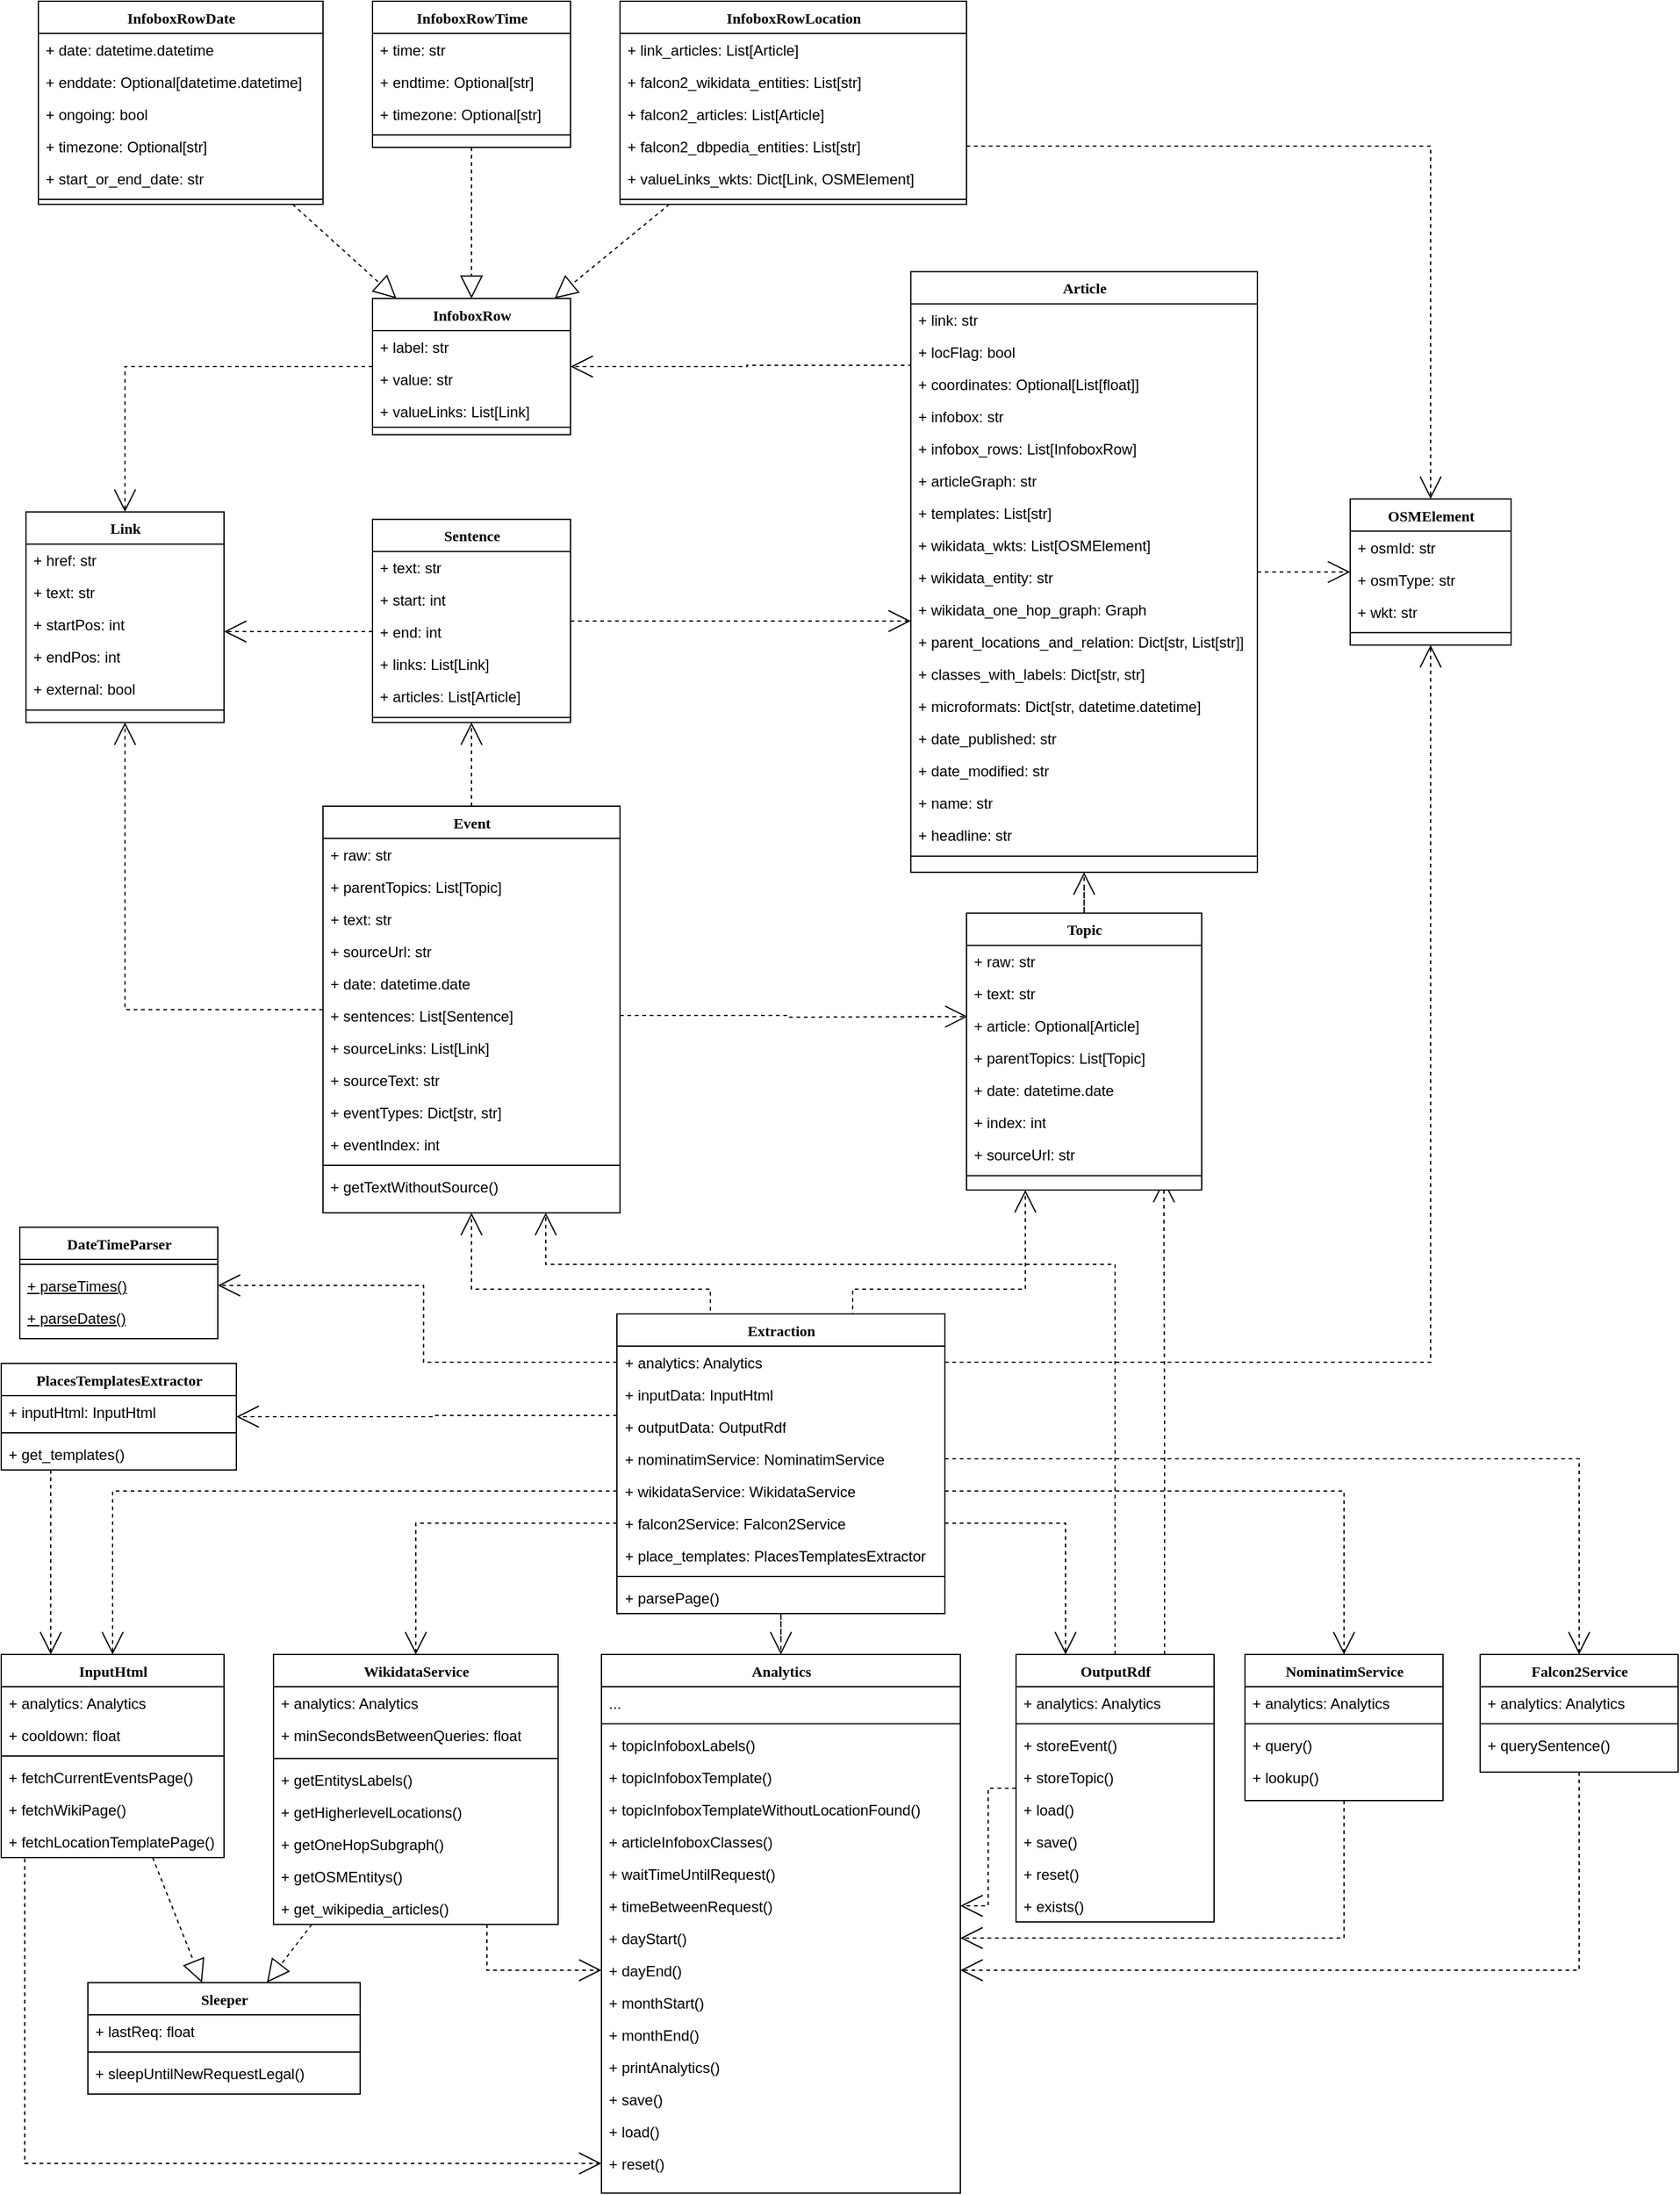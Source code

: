 <mxfile version="20.5.1" type="device"><diagram name="Page-1" id="6133507b-19e7-1e82-6fc7-422aa6c4b21f"><mxGraphModel dx="702" dy="2459" grid="1" gridSize="10" guides="1" tooltips="1" connect="1" arrows="1" fold="1" page="1" pageScale="1" pageWidth="1100" pageHeight="850" background="none" math="0" shadow="0"><root><mxCell id="0"/><mxCell id="1" parent="0"/><mxCell id="b94bc138ca980ef-13" style="edgeStyle=orthogonalEdgeStyle;rounded=0;html=1;dashed=1;labelBackgroundColor=none;startArrow=none;startFill=0;startSize=8;endArrow=open;endFill=0;endSize=16;fontFamily=Verdana;fontSize=12;entryX=1;entryY=0.5;entryDx=0;entryDy=0;" parent="1" source="235556782a83e6d0-1" target="tL6oyYYr1yJ9kMvQahak-198" edge="1"><mxGeometry relative="1" as="geometry"><mxPoint x="370.0" y="745" as="targetPoint"/></mxGeometry></mxCell><mxCell id="tL6oyYYr1yJ9kMvQahak-127" style="edgeStyle=orthogonalEdgeStyle;shape=connector;rounded=0;orthogonalLoop=1;jettySize=auto;html=1;dashed=1;labelBackgroundColor=none;strokeColor=default;fontFamily=Verdana;fontSize=12;fontColor=default;startArrow=none;startFill=0;endArrow=open;endFill=0;startSize=8;endSize=16;exitX=0.75;exitY=0;exitDx=0;exitDy=0;entryX=0.839;entryY=0.92;entryDx=0;entryDy=0;entryPerimeter=0;" parent="1" source="235556782a83e6d0-1" target="tL6oyYYr1yJ9kMvQahak-48" edge="1"><mxGeometry relative="1" as="geometry"><mxPoint x="1015" y="-20" as="targetPoint"/></mxGeometry></mxCell><mxCell id="tL6oyYYr1yJ9kMvQahak-221" style="edgeStyle=orthogonalEdgeStyle;shape=connector;rounded=0;orthogonalLoop=1;jettySize=auto;html=1;dashed=1;labelBackgroundColor=none;strokeColor=default;fontFamily=Verdana;fontSize=12;fontColor=default;startArrow=none;startFill=0;endArrow=open;endFill=0;startSize=8;endSize=16;exitX=0.5;exitY=0;exitDx=0;exitDy=0;entryX=0.75;entryY=1;entryDx=0;entryDy=0;" parent="1" source="235556782a83e6d0-1" target="tL6oyYYr1yJ9kMvQahak-55" edge="1"><mxGeometry relative="1" as="geometry"><mxPoint x="610" y="-10" as="targetPoint"/><Array as="points"><mxPoint x="940" y="110"/><mxPoint x="480" y="110"/></Array></mxGeometry></mxCell><mxCell id="235556782a83e6d0-1" value="OutputRdf" style="swimlane;html=1;fontStyle=1;align=center;verticalAlign=top;childLayout=stackLayout;horizontal=1;startSize=26;horizontalStack=0;resizeParent=1;resizeLast=0;collapsible=1;marginBottom=0;swimlaneFillColor=#ffffff;rounded=0;shadow=0;comic=0;labelBackgroundColor=none;strokeWidth=1;fillColor=none;fontFamily=Verdana;fontSize=12" parent="1" vertex="1"><mxGeometry x="860" y="425" width="160" height="216" as="geometry"/></mxCell><mxCell id="235556782a83e6d0-2" value="+ analytics: Analytics" style="text;html=1;strokeColor=none;fillColor=none;align=left;verticalAlign=top;spacingLeft=4;spacingRight=4;whiteSpace=wrap;overflow=hidden;rotatable=0;points=[[0,0.5],[1,0.5]];portConstraint=eastwest;" parent="235556782a83e6d0-1" vertex="1"><mxGeometry y="26" width="160" height="26" as="geometry"/></mxCell><mxCell id="235556782a83e6d0-6" value="" style="line;html=1;strokeWidth=1;fillColor=none;align=left;verticalAlign=middle;spacingTop=-1;spacingLeft=3;spacingRight=3;rotatable=0;labelPosition=right;points=[];portConstraint=eastwest;" parent="235556782a83e6d0-1" vertex="1"><mxGeometry y="52" width="160" height="8" as="geometry"/></mxCell><mxCell id="235556782a83e6d0-7" value="+ storeEvent()" style="text;html=1;strokeColor=none;fillColor=none;align=left;verticalAlign=top;spacingLeft=4;spacingRight=4;whiteSpace=wrap;overflow=hidden;rotatable=0;points=[[0,0.5],[1,0.5]];portConstraint=eastwest;" parent="235556782a83e6d0-1" vertex="1"><mxGeometry y="60" width="160" height="26" as="geometry"/></mxCell><mxCell id="tL6oyYYr1yJ9kMvQahak-110" value="+ storeTopic()" style="text;html=1;strokeColor=none;fillColor=none;align=left;verticalAlign=top;spacingLeft=4;spacingRight=4;whiteSpace=wrap;overflow=hidden;rotatable=0;points=[[0,0.5],[1,0.5]];portConstraint=eastwest;" parent="235556782a83e6d0-1" vertex="1"><mxGeometry y="86" width="160" height="26" as="geometry"/></mxCell><mxCell id="tL6oyYYr1yJ9kMvQahak-111" value="+ load()" style="text;html=1;strokeColor=none;fillColor=none;align=left;verticalAlign=top;spacingLeft=4;spacingRight=4;whiteSpace=wrap;overflow=hidden;rotatable=0;points=[[0,0.5],[1,0.5]];portConstraint=eastwest;" parent="235556782a83e6d0-1" vertex="1"><mxGeometry y="112" width="160" height="26" as="geometry"/></mxCell><mxCell id="8IQU_0RFSAWz7xUvASIC-2" value="+ save()" style="text;html=1;strokeColor=none;fillColor=none;align=left;verticalAlign=top;spacingLeft=4;spacingRight=4;whiteSpace=wrap;overflow=hidden;rotatable=0;points=[[0,0.5],[1,0.5]];portConstraint=eastwest;" parent="235556782a83e6d0-1" vertex="1"><mxGeometry y="138" width="160" height="26" as="geometry"/></mxCell><mxCell id="8IQU_0RFSAWz7xUvASIC-3" value="+ reset()" style="text;html=1;strokeColor=none;fillColor=none;align=left;verticalAlign=top;spacingLeft=4;spacingRight=4;whiteSpace=wrap;overflow=hidden;rotatable=0;points=[[0,0.5],[1,0.5]];portConstraint=eastwest;" parent="235556782a83e6d0-1" vertex="1"><mxGeometry y="164" width="160" height="26" as="geometry"/></mxCell><mxCell id="tL6oyYYr1yJ9kMvQahak-112" value="+ exists()" style="text;html=1;strokeColor=none;fillColor=none;align=left;verticalAlign=top;spacingLeft=4;spacingRight=4;whiteSpace=wrap;overflow=hidden;rotatable=0;points=[[0,0.5],[1,0.5]];portConstraint=eastwest;" parent="235556782a83e6d0-1" vertex="1"><mxGeometry y="190" width="160" height="26" as="geometry"/></mxCell><mxCell id="tL6oyYYr1yJ9kMvQahak-34" style="edgeStyle=orthogonalEdgeStyle;shape=connector;rounded=0;orthogonalLoop=1;jettySize=auto;html=1;dashed=1;labelBackgroundColor=none;strokeColor=default;fontFamily=Verdana;fontSize=12;fontColor=default;startArrow=none;startFill=0;endArrow=open;endFill=0;startSize=8;endSize=16;exitX=0.5;exitY=1;exitDx=0;exitDy=0;" parent="1" source="78961159f06e98e8-17" target="tL6oyYYr1yJ9kMvQahak-5" edge="1"><mxGeometry relative="1" as="geometry"/></mxCell><mxCell id="tL6oyYYr1yJ9kMvQahak-35" style="edgeStyle=orthogonalEdgeStyle;shape=connector;rounded=0;orthogonalLoop=1;jettySize=auto;html=1;dashed=1;labelBackgroundColor=none;strokeColor=default;fontFamily=Verdana;fontSize=12;fontColor=default;startArrow=none;startFill=0;endArrow=open;endFill=0;startSize=8;endSize=16;exitX=0;exitY=0.5;exitDx=0;exitDy=0;" parent="1" source="tL6oyYYr1yJ9kMvQahak-122" target="tL6oyYYr1yJ9kMvQahak-10" edge="1"><mxGeometry relative="1" as="geometry"/></mxCell><mxCell id="tL6oyYYr1yJ9kMvQahak-36" style="edgeStyle=orthogonalEdgeStyle;shape=connector;rounded=0;orthogonalLoop=1;jettySize=auto;html=1;dashed=1;labelBackgroundColor=none;strokeColor=default;fontFamily=Verdana;fontSize=12;fontColor=default;startArrow=none;startFill=0;endArrow=open;endFill=0;startSize=8;endSize=16;exitX=0;exitY=0.5;exitDx=0;exitDy=0;" parent="1" source="tL6oyYYr1yJ9kMvQahak-123" target="tL6oyYYr1yJ9kMvQahak-20" edge="1"><mxGeometry relative="1" as="geometry"/></mxCell><mxCell id="tL6oyYYr1yJ9kMvQahak-37" style="edgeStyle=orthogonalEdgeStyle;shape=connector;rounded=0;orthogonalLoop=1;jettySize=auto;html=1;dashed=1;labelBackgroundColor=none;strokeColor=default;fontFamily=Verdana;fontSize=12;fontColor=default;startArrow=none;startFill=0;endArrow=open;endFill=0;startSize=8;endSize=16;exitX=1;exitY=0.5;exitDx=0;exitDy=0;" parent="1" source="tL6oyYYr1yJ9kMvQahak-121" target="tL6oyYYr1yJ9kMvQahak-25" edge="1"><mxGeometry relative="1" as="geometry"/></mxCell><mxCell id="tL6oyYYr1yJ9kMvQahak-38" style="edgeStyle=orthogonalEdgeStyle;shape=connector;rounded=0;orthogonalLoop=1;jettySize=auto;html=1;dashed=1;labelBackgroundColor=none;strokeColor=default;fontFamily=Verdana;fontSize=12;fontColor=default;startArrow=none;startFill=0;endArrow=open;endFill=0;startSize=8;endSize=16;exitX=1;exitY=0.5;exitDx=0;exitDy=0;" parent="1" source="tL6oyYYr1yJ9kMvQahak-122" target="tL6oyYYr1yJ9kMvQahak-15" edge="1"><mxGeometry relative="1" as="geometry"/></mxCell><mxCell id="tL6oyYYr1yJ9kMvQahak-39" style="edgeStyle=orthogonalEdgeStyle;shape=connector;rounded=0;orthogonalLoop=1;jettySize=auto;html=1;dashed=1;labelBackgroundColor=none;strokeColor=default;fontFamily=Verdana;fontSize=12;fontColor=default;startArrow=none;startFill=0;endArrow=open;endFill=0;startSize=8;endSize=16;exitX=1;exitY=0.5;exitDx=0;exitDy=0;entryX=0.25;entryY=0;entryDx=0;entryDy=0;" parent="1" source="tL6oyYYr1yJ9kMvQahak-123" target="235556782a83e6d0-1" edge="1"><mxGeometry relative="1" as="geometry"/></mxCell><mxCell id="tL6oyYYr1yJ9kMvQahak-125" style="edgeStyle=orthogonalEdgeStyle;shape=connector;rounded=0;orthogonalLoop=1;jettySize=auto;html=1;dashed=1;labelBackgroundColor=none;strokeColor=default;fontFamily=Verdana;fontSize=12;fontColor=default;startArrow=none;startFill=0;endArrow=open;endFill=0;startSize=8;endSize=16;exitX=0;exitY=0.5;exitDx=0;exitDy=0;entryX=1;entryY=0.5;entryDx=0;entryDy=0;" parent="1" source="78961159f06e98e8-23" target="tL6oyYYr1yJ9kMvQahak-98" edge="1"><mxGeometry relative="1" as="geometry"/></mxCell><mxCell id="tL6oyYYr1yJ9kMvQahak-126" style="edgeStyle=orthogonalEdgeStyle;shape=connector;rounded=0;orthogonalLoop=1;jettySize=auto;html=1;dashed=1;labelBackgroundColor=none;strokeColor=default;fontFamily=Verdana;fontSize=12;fontColor=default;startArrow=none;startFill=0;endArrow=open;endFill=0;startSize=8;endSize=16;exitX=0.75;exitY=0;exitDx=0;exitDy=0;entryX=0.25;entryY=1;entryDx=0;entryDy=0;" parent="1" source="78961159f06e98e8-17" target="tL6oyYYr1yJ9kMvQahak-45" edge="1"><mxGeometry relative="1" as="geometry"><mxPoint x="635.76" y="160.0" as="sourcePoint"/><mxPoint x="950" y="90" as="targetPoint"/><Array as="points"><mxPoint x="728" y="130"/><mxPoint x="868" y="130"/></Array></mxGeometry></mxCell><mxCell id="tL6oyYYr1yJ9kMvQahak-129" style="edgeStyle=orthogonalEdgeStyle;shape=connector;rounded=0;orthogonalLoop=1;jettySize=auto;html=1;dashed=1;labelBackgroundColor=none;strokeColor=default;fontFamily=Verdana;fontSize=12;fontColor=default;startArrow=none;startFill=0;endArrow=open;endFill=0;startSize=8;endSize=16;exitX=0.25;exitY=0;exitDx=0;exitDy=0;entryX=0.5;entryY=1;entryDx=0;entryDy=0;" parent="1" source="78961159f06e98e8-17" target="tL6oyYYr1yJ9kMvQahak-55" edge="1"><mxGeometry relative="1" as="geometry"><mxPoint x="610" y="158.39" as="sourcePoint"/><Array as="points"><mxPoint x="613" y="130"/><mxPoint x="420" y="130"/></Array></mxGeometry></mxCell><mxCell id="tL6oyYYr1yJ9kMvQahak-138" style="edgeStyle=orthogonalEdgeStyle;shape=connector;rounded=0;orthogonalLoop=1;jettySize=auto;html=1;dashed=1;labelBackgroundColor=none;strokeColor=default;fontFamily=Verdana;fontSize=12;fontColor=default;startArrow=none;startFill=0;endArrow=open;endFill=0;startSize=8;endSize=16;entryX=0.5;entryY=1;entryDx=0;entryDy=0;exitX=1;exitY=0.5;exitDx=0;exitDy=0;" parent="1" source="78961159f06e98e8-23" target="tL6oyYYr1yJ9kMvQahak-84" edge="1"><mxGeometry relative="1" as="geometry"><mxPoint x="780" y="-220" as="targetPoint"/></mxGeometry></mxCell><mxCell id="78961159f06e98e8-17" value="Extraction" style="swimlane;html=1;fontStyle=1;align=center;verticalAlign=top;childLayout=stackLayout;horizontal=1;startSize=26;horizontalStack=0;resizeParent=1;resizeLast=0;collapsible=1;marginBottom=0;swimlaneFillColor=#ffffff;rounded=0;shadow=0;comic=0;labelBackgroundColor=none;strokeWidth=1;fillColor=none;fontFamily=Verdana;fontSize=12" parent="1" vertex="1"><mxGeometry x="537.5" y="150" width="265" height="242" as="geometry"/></mxCell><mxCell id="78961159f06e98e8-23" value="+ analytics: Analytics" style="text;html=1;strokeColor=none;fillColor=none;align=left;verticalAlign=top;spacingLeft=4;spacingRight=4;whiteSpace=wrap;overflow=hidden;rotatable=0;points=[[0,0.5],[1,0.5]];portConstraint=eastwest;" parent="78961159f06e98e8-17" vertex="1"><mxGeometry y="26" width="265" height="26" as="geometry"/></mxCell><mxCell id="tL6oyYYr1yJ9kMvQahak-119" value="+ inputData: InputHtml" style="text;html=1;strokeColor=none;fillColor=none;align=left;verticalAlign=top;spacingLeft=4;spacingRight=4;whiteSpace=wrap;overflow=hidden;rotatable=0;points=[[0,0.5],[1,0.5]];portConstraint=eastwest;" parent="78961159f06e98e8-17" vertex="1"><mxGeometry y="52" width="265" height="26" as="geometry"/></mxCell><mxCell id="tL6oyYYr1yJ9kMvQahak-120" value="+ outputData: OutputRdf" style="text;html=1;strokeColor=none;fillColor=none;align=left;verticalAlign=top;spacingLeft=4;spacingRight=4;whiteSpace=wrap;overflow=hidden;rotatable=0;points=[[0,0.5],[1,0.5]];portConstraint=eastwest;" parent="78961159f06e98e8-17" vertex="1"><mxGeometry y="78" width="265" height="26" as="geometry"/></mxCell><mxCell id="tL6oyYYr1yJ9kMvQahak-121" value="+ nominatimService: NominatimService" style="text;html=1;strokeColor=none;fillColor=none;align=left;verticalAlign=top;spacingLeft=4;spacingRight=4;whiteSpace=wrap;overflow=hidden;rotatable=0;points=[[0,0.5],[1,0.5]];portConstraint=eastwest;" parent="78961159f06e98e8-17" vertex="1"><mxGeometry y="104" width="265" height="26" as="geometry"/></mxCell><mxCell id="tL6oyYYr1yJ9kMvQahak-122" value="+ wikidataService: WikidataService" style="text;html=1;strokeColor=none;fillColor=none;align=left;verticalAlign=top;spacingLeft=4;spacingRight=4;whiteSpace=wrap;overflow=hidden;rotatable=0;points=[[0,0.5],[1,0.5]];portConstraint=eastwest;" parent="78961159f06e98e8-17" vertex="1"><mxGeometry y="130" width="265" height="26" as="geometry"/></mxCell><mxCell id="tL6oyYYr1yJ9kMvQahak-123" value="+ falcon2Service: Falcon2Service" style="text;html=1;strokeColor=none;fillColor=none;align=left;verticalAlign=top;spacingLeft=4;spacingRight=4;whiteSpace=wrap;overflow=hidden;rotatable=0;points=[[0,0.5],[1,0.5]];portConstraint=eastwest;" parent="78961159f06e98e8-17" vertex="1"><mxGeometry y="156" width="265" height="26" as="geometry"/></mxCell><mxCell id="8IQU_0RFSAWz7xUvASIC-1" value="+ place_templates: PlacesTemplatesExtractor" style="text;html=1;strokeColor=none;fillColor=none;align=left;verticalAlign=top;spacingLeft=4;spacingRight=4;whiteSpace=wrap;overflow=hidden;rotatable=0;points=[[0,0.5],[1,0.5]];portConstraint=eastwest;" parent="78961159f06e98e8-17" vertex="1"><mxGeometry y="182" width="265" height="26" as="geometry"/></mxCell><mxCell id="78961159f06e98e8-19" value="" style="line;html=1;strokeWidth=1;fillColor=none;align=left;verticalAlign=middle;spacingTop=-1;spacingLeft=3;spacingRight=3;rotatable=0;labelPosition=right;points=[];portConstraint=eastwest;" parent="78961159f06e98e8-17" vertex="1"><mxGeometry y="208" width="265" height="8" as="geometry"/></mxCell><mxCell id="78961159f06e98e8-27" value="+ parsePage()" style="text;html=1;strokeColor=none;fillColor=none;align=left;verticalAlign=top;spacingLeft=4;spacingRight=4;whiteSpace=wrap;overflow=hidden;rotatable=0;points=[[0,0.5],[1,0.5]];portConstraint=eastwest;" parent="78961159f06e98e8-17" vertex="1"><mxGeometry y="216" width="265" height="26" as="geometry"/></mxCell><mxCell id="tL6oyYYr1yJ9kMvQahak-5" value="Analytics" style="swimlane;html=1;fontStyle=1;align=center;verticalAlign=top;childLayout=stackLayout;horizontal=1;startSize=26;horizontalStack=0;resizeParent=1;resizeLast=0;collapsible=1;marginBottom=0;swimlaneFillColor=#ffffff;rounded=0;shadow=0;comic=0;labelBackgroundColor=none;strokeWidth=1;fillColor=none;fontFamily=Verdana;fontSize=12" parent="1" vertex="1"><mxGeometry x="525" y="425" width="290" height="435" as="geometry"/></mxCell><mxCell id="tL6oyYYr1yJ9kMvQahak-6" value="..." style="text;html=1;strokeColor=none;fillColor=none;align=left;verticalAlign=top;spacingLeft=4;spacingRight=4;whiteSpace=wrap;overflow=hidden;rotatable=0;points=[[0,0.5],[1,0.5]];portConstraint=eastwest;" parent="tL6oyYYr1yJ9kMvQahak-5" vertex="1"><mxGeometry y="26" width="290" height="26" as="geometry"/></mxCell><mxCell id="tL6oyYYr1yJ9kMvQahak-8" value="" style="line;html=1;strokeWidth=1;fillColor=none;align=left;verticalAlign=middle;spacingTop=-1;spacingLeft=3;spacingRight=3;rotatable=0;labelPosition=right;points=[];portConstraint=eastwest;" parent="tL6oyYYr1yJ9kMvQahak-5" vertex="1"><mxGeometry y="52" width="290" height="8" as="geometry"/></mxCell><mxCell id="tL6oyYYr1yJ9kMvQahak-9" value="+ topicInfoboxLabels()" style="text;html=1;strokeColor=none;fillColor=none;align=left;verticalAlign=top;spacingLeft=4;spacingRight=4;whiteSpace=wrap;overflow=hidden;rotatable=0;points=[[0,0.5],[1,0.5]];portConstraint=eastwest;" parent="tL6oyYYr1yJ9kMvQahak-5" vertex="1"><mxGeometry y="60" width="290" height="26" as="geometry"/></mxCell><mxCell id="tL6oyYYr1yJ9kMvQahak-194" value="+ topicInfoboxTemplate()" style="text;html=1;strokeColor=none;fillColor=none;align=left;verticalAlign=top;spacingLeft=4;spacingRight=4;whiteSpace=wrap;overflow=hidden;rotatable=0;points=[[0,0.5],[1,0.5]];portConstraint=eastwest;" parent="tL6oyYYr1yJ9kMvQahak-5" vertex="1"><mxGeometry y="86" width="290" height="26" as="geometry"/></mxCell><mxCell id="tL6oyYYr1yJ9kMvQahak-195" value="+ topicInfoboxTemplateWithoutLocationFound()" style="text;html=1;strokeColor=none;fillColor=none;align=left;verticalAlign=top;spacingLeft=4;spacingRight=4;whiteSpace=wrap;overflow=hidden;rotatable=0;points=[[0,0.5],[1,0.5]];portConstraint=eastwest;" parent="tL6oyYYr1yJ9kMvQahak-5" vertex="1"><mxGeometry y="112" width="290" height="26" as="geometry"/></mxCell><mxCell id="tL6oyYYr1yJ9kMvQahak-196" value="+ articleInfoboxClasses()" style="text;html=1;strokeColor=none;fillColor=none;align=left;verticalAlign=top;spacingLeft=4;spacingRight=4;whiteSpace=wrap;overflow=hidden;rotatable=0;points=[[0,0.5],[1,0.5]];portConstraint=eastwest;" parent="tL6oyYYr1yJ9kMvQahak-5" vertex="1"><mxGeometry y="138" width="290" height="26" as="geometry"/></mxCell><mxCell id="tL6oyYYr1yJ9kMvQahak-197" value="+ waitTimeUntilRequest()" style="text;html=1;strokeColor=none;fillColor=none;align=left;verticalAlign=top;spacingLeft=4;spacingRight=4;whiteSpace=wrap;overflow=hidden;rotatable=0;points=[[0,0.5],[1,0.5]];portConstraint=eastwest;" parent="tL6oyYYr1yJ9kMvQahak-5" vertex="1"><mxGeometry y="164" width="290" height="26" as="geometry"/></mxCell><mxCell id="tL6oyYYr1yJ9kMvQahak-198" value="+ timeBetweenRequest()" style="text;html=1;strokeColor=none;fillColor=none;align=left;verticalAlign=top;spacingLeft=4;spacingRight=4;whiteSpace=wrap;overflow=hidden;rotatable=0;points=[[0,0.5],[1,0.5]];portConstraint=eastwest;" parent="tL6oyYYr1yJ9kMvQahak-5" vertex="1"><mxGeometry y="190" width="290" height="26" as="geometry"/></mxCell><mxCell id="tL6oyYYr1yJ9kMvQahak-200" value="+ dayStart()" style="text;html=1;strokeColor=none;fillColor=none;align=left;verticalAlign=top;spacingLeft=4;spacingRight=4;whiteSpace=wrap;overflow=hidden;rotatable=0;points=[[0,0.5],[1,0.5]];portConstraint=eastwest;" parent="tL6oyYYr1yJ9kMvQahak-5" vertex="1"><mxGeometry y="216" width="290" height="26" as="geometry"/></mxCell><mxCell id="tL6oyYYr1yJ9kMvQahak-201" value="+ dayEnd()" style="text;html=1;strokeColor=none;fillColor=none;align=left;verticalAlign=top;spacingLeft=4;spacingRight=4;whiteSpace=wrap;overflow=hidden;rotatable=0;points=[[0,0.5],[1,0.5]];portConstraint=eastwest;" parent="tL6oyYYr1yJ9kMvQahak-5" vertex="1"><mxGeometry y="242" width="290" height="26" as="geometry"/></mxCell><mxCell id="tL6oyYYr1yJ9kMvQahak-202" value="+ monthStart()" style="text;html=1;strokeColor=none;fillColor=none;align=left;verticalAlign=top;spacingLeft=4;spacingRight=4;whiteSpace=wrap;overflow=hidden;rotatable=0;points=[[0,0.5],[1,0.5]];portConstraint=eastwest;" parent="tL6oyYYr1yJ9kMvQahak-5" vertex="1"><mxGeometry y="268" width="290" height="26" as="geometry"/></mxCell><mxCell id="tL6oyYYr1yJ9kMvQahak-203" value="+ monthEnd()" style="text;html=1;strokeColor=none;fillColor=none;align=left;verticalAlign=top;spacingLeft=4;spacingRight=4;whiteSpace=wrap;overflow=hidden;rotatable=0;points=[[0,0.5],[1,0.5]];portConstraint=eastwest;" parent="tL6oyYYr1yJ9kMvQahak-5" vertex="1"><mxGeometry y="294" width="290" height="26" as="geometry"/></mxCell><mxCell id="tL6oyYYr1yJ9kMvQahak-204" value="+ printAnalytics()" style="text;html=1;strokeColor=none;fillColor=none;align=left;verticalAlign=top;spacingLeft=4;spacingRight=4;whiteSpace=wrap;overflow=hidden;rotatable=0;points=[[0,0.5],[1,0.5]];portConstraint=eastwest;" parent="tL6oyYYr1yJ9kMvQahak-5" vertex="1"><mxGeometry y="320" width="290" height="26" as="geometry"/></mxCell><mxCell id="tL6oyYYr1yJ9kMvQahak-205" value="+ save()" style="text;html=1;strokeColor=none;fillColor=none;align=left;verticalAlign=top;spacingLeft=4;spacingRight=4;whiteSpace=wrap;overflow=hidden;rotatable=0;points=[[0,0.5],[1,0.5]];portConstraint=eastwest;" parent="tL6oyYYr1yJ9kMvQahak-5" vertex="1"><mxGeometry y="346" width="290" height="26" as="geometry"/></mxCell><mxCell id="tL6oyYYr1yJ9kMvQahak-206" value="+ load()" style="text;html=1;strokeColor=none;fillColor=none;align=left;verticalAlign=top;spacingLeft=4;spacingRight=4;whiteSpace=wrap;overflow=hidden;rotatable=0;points=[[0,0.5],[1,0.5]];portConstraint=eastwest;" parent="tL6oyYYr1yJ9kMvQahak-5" vertex="1"><mxGeometry y="372" width="290" height="26" as="geometry"/></mxCell><mxCell id="tL6oyYYr1yJ9kMvQahak-207" value="+ reset()" style="text;html=1;strokeColor=none;fillColor=none;align=left;verticalAlign=top;spacingLeft=4;spacingRight=4;whiteSpace=wrap;overflow=hidden;rotatable=0;points=[[0,0.5],[1,0.5]];portConstraint=eastwest;" parent="tL6oyYYr1yJ9kMvQahak-5" vertex="1"><mxGeometry y="398" width="290" height="26" as="geometry"/></mxCell><mxCell id="tL6oyYYr1yJ9kMvQahak-30" style="edgeStyle=orthogonalEdgeStyle;shape=connector;rounded=0;orthogonalLoop=1;jettySize=auto;html=1;dashed=1;labelBackgroundColor=none;strokeColor=default;fontFamily=Verdana;fontSize=12;fontColor=default;startArrow=none;startFill=0;endArrow=open;endFill=0;startSize=8;endSize=16;exitX=0.121;exitY=0.987;exitDx=0;exitDy=0;exitPerimeter=0;entryX=0;entryY=0.5;entryDx=0;entryDy=0;" parent="1" source="tL6oyYYr1yJ9kMvQahak-118" target="tL6oyYYr1yJ9kMvQahak-207" edge="1"><mxGeometry relative="1" as="geometry"><mxPoint x="520" y="860" as="targetPoint"/><Array as="points"><mxPoint x="59" y="836"/></Array></mxGeometry></mxCell><mxCell id="tL6oyYYr1yJ9kMvQahak-10" value="InputHtml" style="swimlane;html=1;fontStyle=1;align=center;verticalAlign=top;childLayout=stackLayout;horizontal=1;startSize=26;horizontalStack=0;resizeParent=1;resizeLast=0;collapsible=1;marginBottom=0;swimlaneFillColor=#ffffff;rounded=0;shadow=0;comic=0;labelBackgroundColor=none;strokeWidth=1;fillColor=none;fontFamily=Verdana;fontSize=12" parent="1" vertex="1"><mxGeometry x="40" y="425" width="180" height="164" as="geometry"/></mxCell><mxCell id="tL6oyYYr1yJ9kMvQahak-11" value="+ analytics: Analytics" style="text;html=1;strokeColor=none;fillColor=none;align=left;verticalAlign=top;spacingLeft=4;spacingRight=4;whiteSpace=wrap;overflow=hidden;rotatable=0;points=[[0,0.5],[1,0.5]];portConstraint=eastwest;" parent="tL6oyYYr1yJ9kMvQahak-10" vertex="1"><mxGeometry y="26" width="180" height="26" as="geometry"/></mxCell><mxCell id="tL6oyYYr1yJ9kMvQahak-117" value="+ cooldown: float" style="text;html=1;strokeColor=none;fillColor=none;align=left;verticalAlign=top;spacingLeft=4;spacingRight=4;whiteSpace=wrap;overflow=hidden;rotatable=0;points=[[0,0.5],[1,0.5]];portConstraint=eastwest;" parent="tL6oyYYr1yJ9kMvQahak-10" vertex="1"><mxGeometry y="52" width="180" height="26" as="geometry"/></mxCell><mxCell id="tL6oyYYr1yJ9kMvQahak-13" value="" style="line;html=1;strokeWidth=1;fillColor=none;align=left;verticalAlign=middle;spacingTop=-1;spacingLeft=3;spacingRight=3;rotatable=0;labelPosition=right;points=[];portConstraint=eastwest;" parent="tL6oyYYr1yJ9kMvQahak-10" vertex="1"><mxGeometry y="78" width="180" height="8" as="geometry"/></mxCell><mxCell id="tL6oyYYr1yJ9kMvQahak-14" value="+ fetchCurrentEventsPage()" style="text;html=1;strokeColor=none;fillColor=none;align=left;verticalAlign=top;spacingLeft=4;spacingRight=4;whiteSpace=wrap;overflow=hidden;rotatable=0;points=[[0,0.5],[1,0.5]];portConstraint=eastwest;" parent="tL6oyYYr1yJ9kMvQahak-10" vertex="1"><mxGeometry y="86" width="180" height="26" as="geometry"/></mxCell><mxCell id="tL6oyYYr1yJ9kMvQahak-118" value="+ fetchWikiPage()" style="text;html=1;strokeColor=none;fillColor=none;align=left;verticalAlign=top;spacingLeft=4;spacingRight=4;whiteSpace=wrap;overflow=hidden;rotatable=0;points=[[0,0.5],[1,0.5]];portConstraint=eastwest;" parent="tL6oyYYr1yJ9kMvQahak-10" vertex="1"><mxGeometry y="112" width="180" height="26" as="geometry"/></mxCell><mxCell id="2IUB4407FBH-Z3Yltxp0-8" value="+ fetchLocationTemplatePage()" style="text;html=1;strokeColor=none;fillColor=none;align=left;verticalAlign=top;spacingLeft=4;spacingRight=4;whiteSpace=wrap;overflow=hidden;rotatable=0;points=[[0,0.5],[1,0.5]];portConstraint=eastwest;" vertex="1" parent="tL6oyYYr1yJ9kMvQahak-10"><mxGeometry y="138" width="180" height="26" as="geometry"/></mxCell><mxCell id="tL6oyYYr1yJ9kMvQahak-31" style="edgeStyle=orthogonalEdgeStyle;shape=connector;rounded=0;orthogonalLoop=1;jettySize=auto;html=1;dashed=1;labelBackgroundColor=none;strokeColor=default;fontFamily=Verdana;fontSize=12;fontColor=default;startArrow=none;startFill=0;endArrow=open;endFill=0;startSize=8;endSize=16;exitX=0.5;exitY=1;exitDx=0;exitDy=0;entryX=1;entryY=0.5;entryDx=0;entryDy=0;" parent="1" source="tL6oyYYr1yJ9kMvQahak-15" target="tL6oyYYr1yJ9kMvQahak-200" edge="1"><mxGeometry relative="1" as="geometry"/></mxCell><mxCell id="tL6oyYYr1yJ9kMvQahak-15" value="NominatimService" style="swimlane;html=1;fontStyle=1;align=center;verticalAlign=top;childLayout=stackLayout;horizontal=1;startSize=26;horizontalStack=0;resizeParent=1;resizeLast=0;collapsible=1;marginBottom=0;swimlaneFillColor=#ffffff;rounded=0;shadow=0;comic=0;labelBackgroundColor=none;strokeWidth=1;fillColor=none;fontFamily=Verdana;fontSize=12" parent="1" vertex="1"><mxGeometry x="1045" y="425" width="160" height="118" as="geometry"/></mxCell><mxCell id="tL6oyYYr1yJ9kMvQahak-16" value="+ analytics: Analytics" style="text;html=1;strokeColor=none;fillColor=none;align=left;verticalAlign=top;spacingLeft=4;spacingRight=4;whiteSpace=wrap;overflow=hidden;rotatable=0;points=[[0,0.5],[1,0.5]];portConstraint=eastwest;" parent="tL6oyYYr1yJ9kMvQahak-15" vertex="1"><mxGeometry y="26" width="160" height="26" as="geometry"/></mxCell><mxCell id="tL6oyYYr1yJ9kMvQahak-18" value="" style="line;html=1;strokeWidth=1;fillColor=none;align=left;verticalAlign=middle;spacingTop=-1;spacingLeft=3;spacingRight=3;rotatable=0;labelPosition=right;points=[];portConstraint=eastwest;" parent="tL6oyYYr1yJ9kMvQahak-15" vertex="1"><mxGeometry y="52" width="160" height="8" as="geometry"/></mxCell><mxCell id="tL6oyYYr1yJ9kMvQahak-19" value="+ query()" style="text;html=1;strokeColor=none;fillColor=none;align=left;verticalAlign=top;spacingLeft=4;spacingRight=4;whiteSpace=wrap;overflow=hidden;rotatable=0;points=[[0,0.5],[1,0.5]];portConstraint=eastwest;" parent="tL6oyYYr1yJ9kMvQahak-15" vertex="1"><mxGeometry y="60" width="160" height="26" as="geometry"/></mxCell><mxCell id="tL6oyYYr1yJ9kMvQahak-113" value="+ lookup()" style="text;html=1;strokeColor=none;fillColor=none;align=left;verticalAlign=top;spacingLeft=4;spacingRight=4;whiteSpace=wrap;overflow=hidden;rotatable=0;points=[[0,0.5],[1,0.5]];portConstraint=eastwest;" parent="tL6oyYYr1yJ9kMvQahak-15" vertex="1"><mxGeometry y="86" width="160" height="26" as="geometry"/></mxCell><mxCell id="tL6oyYYr1yJ9kMvQahak-32" style="edgeStyle=orthogonalEdgeStyle;shape=connector;rounded=0;orthogonalLoop=1;jettySize=auto;html=1;dashed=1;labelBackgroundColor=none;strokeColor=default;fontFamily=Verdana;fontSize=12;fontColor=default;startArrow=none;startFill=0;endArrow=open;endFill=0;startSize=8;endSize=16;exitX=0.75;exitY=1;exitDx=0;exitDy=0;entryX=0;entryY=0.5;entryDx=0;entryDy=0;" parent="1" source="tL6oyYYr1yJ9kMvQahak-20" target="tL6oyYYr1yJ9kMvQahak-201" edge="1"><mxGeometry relative="1" as="geometry"/></mxCell><mxCell id="tL6oyYYr1yJ9kMvQahak-20" value="WikidataService" style="swimlane;html=1;fontStyle=1;align=center;verticalAlign=top;childLayout=stackLayout;horizontal=1;startSize=26;horizontalStack=0;resizeParent=1;resizeLast=0;collapsible=1;marginBottom=0;swimlaneFillColor=#ffffff;rounded=0;shadow=0;comic=0;labelBackgroundColor=none;strokeWidth=1;fillColor=none;fontFamily=Verdana;fontSize=12" parent="1" vertex="1"><mxGeometry x="260" y="425" width="230" height="218" as="geometry"/></mxCell><mxCell id="tL6oyYYr1yJ9kMvQahak-22" value="+ analytics: Analytics" style="text;html=1;strokeColor=none;fillColor=none;align=left;verticalAlign=top;spacingLeft=4;spacingRight=4;whiteSpace=wrap;overflow=hidden;rotatable=0;points=[[0,0.5],[1,0.5]];portConstraint=eastwest;" parent="tL6oyYYr1yJ9kMvQahak-20" vertex="1"><mxGeometry y="26" width="230" height="26" as="geometry"/></mxCell><mxCell id="tL6oyYYr1yJ9kMvQahak-114" value="+ minSecondsBetweenQueries: float" style="text;html=1;strokeColor=none;fillColor=none;align=left;verticalAlign=top;spacingLeft=4;spacingRight=4;whiteSpace=wrap;overflow=hidden;rotatable=0;points=[[0,0.5],[1,0.5]];portConstraint=eastwest;" parent="tL6oyYYr1yJ9kMvQahak-20" vertex="1"><mxGeometry y="52" width="230" height="28" as="geometry"/></mxCell><mxCell id="tL6oyYYr1yJ9kMvQahak-23" value="" style="line;html=1;strokeWidth=1;fillColor=none;align=left;verticalAlign=middle;spacingTop=-1;spacingLeft=3;spacingRight=3;rotatable=0;labelPosition=right;points=[];portConstraint=eastwest;" parent="tL6oyYYr1yJ9kMvQahak-20" vertex="1"><mxGeometry y="80" width="230" height="8" as="geometry"/></mxCell><mxCell id="tL6oyYYr1yJ9kMvQahak-24" value="+ getEntitysLabels()" style="text;html=1;strokeColor=none;fillColor=none;align=left;verticalAlign=top;spacingLeft=4;spacingRight=4;whiteSpace=wrap;overflow=hidden;rotatable=0;points=[[0,0.5],[1,0.5]];portConstraint=eastwest;" parent="tL6oyYYr1yJ9kMvQahak-20" vertex="1"><mxGeometry y="88" width="230" height="26" as="geometry"/></mxCell><mxCell id="tL6oyYYr1yJ9kMvQahak-106" value="+ getHigherlevelLocations()" style="text;html=1;strokeColor=none;fillColor=none;align=left;verticalAlign=top;spacingLeft=4;spacingRight=4;whiteSpace=wrap;overflow=hidden;rotatable=0;points=[[0,0.5],[1,0.5]];portConstraint=eastwest;" parent="tL6oyYYr1yJ9kMvQahak-20" vertex="1"><mxGeometry y="114" width="230" height="26" as="geometry"/></mxCell><mxCell id="tL6oyYYr1yJ9kMvQahak-107" value="+ getOneHopSubgraph()" style="text;html=1;strokeColor=none;fillColor=none;align=left;verticalAlign=top;spacingLeft=4;spacingRight=4;whiteSpace=wrap;overflow=hidden;rotatable=0;points=[[0,0.5],[1,0.5]];portConstraint=eastwest;" parent="tL6oyYYr1yJ9kMvQahak-20" vertex="1"><mxGeometry y="140" width="230" height="26" as="geometry"/></mxCell><mxCell id="tL6oyYYr1yJ9kMvQahak-108" value="+ getOSMEntitys()" style="text;html=1;strokeColor=none;fillColor=none;align=left;verticalAlign=top;spacingLeft=4;spacingRight=4;whiteSpace=wrap;overflow=hidden;rotatable=0;points=[[0,0.5],[1,0.5]];portConstraint=eastwest;" parent="tL6oyYYr1yJ9kMvQahak-20" vertex="1"><mxGeometry y="166" width="230" height="26" as="geometry"/></mxCell><mxCell id="2IUB4407FBH-Z3Yltxp0-7" value="+ get_wikipedia_articles()" style="text;html=1;strokeColor=none;fillColor=none;align=left;verticalAlign=top;spacingLeft=4;spacingRight=4;whiteSpace=wrap;overflow=hidden;rotatable=0;points=[[0,0.5],[1,0.5]];portConstraint=eastwest;" vertex="1" parent="tL6oyYYr1yJ9kMvQahak-20"><mxGeometry y="192" width="230" height="26" as="geometry"/></mxCell><mxCell id="tL6oyYYr1yJ9kMvQahak-33" style="edgeStyle=orthogonalEdgeStyle;shape=connector;rounded=0;orthogonalLoop=1;jettySize=auto;html=1;dashed=1;labelBackgroundColor=none;strokeColor=default;fontFamily=Verdana;fontSize=12;fontColor=default;startArrow=none;startFill=0;endArrow=open;endFill=0;startSize=8;endSize=16;entryX=1;entryY=0.5;entryDx=0;entryDy=0;exitX=0.5;exitY=1;exitDx=0;exitDy=0;" parent="1" source="tL6oyYYr1yJ9kMvQahak-25" target="tL6oyYYr1yJ9kMvQahak-201" edge="1"><mxGeometry relative="1" as="geometry"><mxPoint x="940" y="530" as="sourcePoint"/><mxPoint x="350" y="680" as="targetPoint"/></mxGeometry></mxCell><mxCell id="tL6oyYYr1yJ9kMvQahak-25" value="Falcon2Service" style="swimlane;html=1;fontStyle=1;align=center;verticalAlign=top;childLayout=stackLayout;horizontal=1;startSize=26;horizontalStack=0;resizeParent=1;resizeLast=0;collapsible=1;marginBottom=0;swimlaneFillColor=#ffffff;rounded=0;shadow=0;comic=0;labelBackgroundColor=none;strokeWidth=1;fillColor=none;fontFamily=Verdana;fontSize=12" parent="1" vertex="1"><mxGeometry x="1235" y="425" width="160" height="95" as="geometry"/></mxCell><mxCell id="tL6oyYYr1yJ9kMvQahak-26" value="+ analytics: Analytics" style="text;html=1;strokeColor=none;fillColor=none;align=left;verticalAlign=top;spacingLeft=4;spacingRight=4;whiteSpace=wrap;overflow=hidden;rotatable=0;points=[[0,0.5],[1,0.5]];portConstraint=eastwest;" parent="tL6oyYYr1yJ9kMvQahak-25" vertex="1"><mxGeometry y="26" width="160" height="26" as="geometry"/></mxCell><mxCell id="tL6oyYYr1yJ9kMvQahak-28" value="" style="line;html=1;strokeWidth=1;fillColor=none;align=left;verticalAlign=middle;spacingTop=-1;spacingLeft=3;spacingRight=3;rotatable=0;labelPosition=right;points=[];portConstraint=eastwest;" parent="tL6oyYYr1yJ9kMvQahak-25" vertex="1"><mxGeometry y="52" width="160" height="8" as="geometry"/></mxCell><mxCell id="tL6oyYYr1yJ9kMvQahak-29" value="+ querySentence()" style="text;html=1;strokeColor=none;fillColor=none;align=left;verticalAlign=top;spacingLeft=4;spacingRight=4;whiteSpace=wrap;overflow=hidden;rotatable=0;points=[[0,0.5],[1,0.5]];portConstraint=eastwest;" parent="tL6oyYYr1yJ9kMvQahak-25" vertex="1"><mxGeometry y="60" width="160" height="26" as="geometry"/></mxCell><mxCell id="tL6oyYYr1yJ9kMvQahak-135" style="edgeStyle=orthogonalEdgeStyle;shape=connector;rounded=0;orthogonalLoop=1;jettySize=auto;html=1;dashed=1;labelBackgroundColor=none;strokeColor=default;fontFamily=Verdana;fontSize=12;fontColor=default;startArrow=none;startFill=0;endArrow=open;endFill=0;startSize=8;endSize=16;exitX=0.003;exitY=0.908;exitDx=0;exitDy=0;exitPerimeter=0;" parent="1" source="tL6oyYYr1yJ9kMvQahak-154" target="tL6oyYYr1yJ9kMvQahak-50" edge="1"><mxGeometry relative="1" as="geometry"/></mxCell><mxCell id="tL6oyYYr1yJ9kMvQahak-136" style="edgeStyle=orthogonalEdgeStyle;shape=connector;rounded=0;orthogonalLoop=1;jettySize=auto;html=1;dashed=1;labelBackgroundColor=none;strokeColor=default;fontFamily=Verdana;fontSize=12;fontColor=default;startArrow=none;startFill=0;endArrow=open;endFill=0;startSize=8;endSize=16;" parent="1" source="tL6oyYYr1yJ9kMvQahak-40" target="tL6oyYYr1yJ9kMvQahak-84" edge="1"><mxGeometry relative="1" as="geometry"/></mxCell><mxCell id="tL6oyYYr1yJ9kMvQahak-40" value="Article" style="swimlane;html=1;fontStyle=1;align=center;verticalAlign=top;childLayout=stackLayout;horizontal=1;startSize=26;horizontalStack=0;resizeParent=1;resizeLast=0;collapsible=1;marginBottom=0;swimlaneFillColor=#ffffff;rounded=0;shadow=0;comic=0;labelBackgroundColor=none;strokeWidth=1;fillColor=none;fontFamily=Verdana;fontSize=12" parent="1" vertex="1"><mxGeometry x="775" y="-691.61" width="280" height="485" as="geometry"/></mxCell><mxCell id="tL6oyYYr1yJ9kMvQahak-41" value="&lt;div&gt;+ link: str&lt;br&gt;&lt;/div&gt;" style="text;html=1;strokeColor=none;fillColor=none;align=left;verticalAlign=top;spacingLeft=4;spacingRight=4;whiteSpace=wrap;overflow=hidden;rotatable=0;points=[[0,0.5],[1,0.5]];portConstraint=eastwest;" parent="tL6oyYYr1yJ9kMvQahak-40" vertex="1"><mxGeometry y="26" width="280" height="26" as="geometry"/></mxCell><mxCell id="tL6oyYYr1yJ9kMvQahak-154" value="+ locFlag: bool" style="text;html=1;strokeColor=none;fillColor=none;align=left;verticalAlign=top;spacingLeft=4;spacingRight=4;whiteSpace=wrap;overflow=hidden;rotatable=0;points=[[0,0.5],[1,0.5]];portConstraint=eastwest;" parent="tL6oyYYr1yJ9kMvQahak-40" vertex="1"><mxGeometry y="52" width="280" height="26" as="geometry"/></mxCell><mxCell id="tL6oyYYr1yJ9kMvQahak-155" value="+ coordinates: Optional[List[float]]" style="text;html=1;strokeColor=none;fillColor=none;align=left;verticalAlign=top;spacingLeft=4;spacingRight=4;whiteSpace=wrap;overflow=hidden;rotatable=0;points=[[0,0.5],[1,0.5]];portConstraint=eastwest;" parent="tL6oyYYr1yJ9kMvQahak-40" vertex="1"><mxGeometry y="78" width="280" height="26" as="geometry"/></mxCell><mxCell id="tL6oyYYr1yJ9kMvQahak-156" value="+ infobox: str" style="text;html=1;strokeColor=none;fillColor=none;align=left;verticalAlign=top;spacingLeft=4;spacingRight=4;whiteSpace=wrap;overflow=hidden;rotatable=0;points=[[0,0.5],[1,0.5]];portConstraint=eastwest;" parent="tL6oyYYr1yJ9kMvQahak-40" vertex="1"><mxGeometry y="104" width="280" height="26" as="geometry"/></mxCell><mxCell id="tL6oyYYr1yJ9kMvQahak-157" value="+ infobox_rows: List[InfoboxRow]" style="text;html=1;strokeColor=none;fillColor=none;align=left;verticalAlign=top;spacingLeft=4;spacingRight=4;whiteSpace=wrap;overflow=hidden;rotatable=0;points=[[0,0.5],[1,0.5]];portConstraint=eastwest;" parent="tL6oyYYr1yJ9kMvQahak-40" vertex="1"><mxGeometry y="130" width="280" height="26" as="geometry"/></mxCell><mxCell id="tL6oyYYr1yJ9kMvQahak-158" value="+ articleGraph: str" style="text;html=1;strokeColor=none;fillColor=none;align=left;verticalAlign=top;spacingLeft=4;spacingRight=4;whiteSpace=wrap;overflow=hidden;rotatable=0;points=[[0,0.5],[1,0.5]];portConstraint=eastwest;" parent="tL6oyYYr1yJ9kMvQahak-40" vertex="1"><mxGeometry y="156" width="280" height="26" as="geometry"/></mxCell><mxCell id="tL6oyYYr1yJ9kMvQahak-159" value="+ templates: List[str]" style="text;html=1;strokeColor=none;fillColor=none;align=left;verticalAlign=top;spacingLeft=4;spacingRight=4;whiteSpace=wrap;overflow=hidden;rotatable=0;points=[[0,0.5],[1,0.5]];portConstraint=eastwest;" parent="tL6oyYYr1yJ9kMvQahak-40" vertex="1"><mxGeometry y="182" width="280" height="26" as="geometry"/></mxCell><mxCell id="tL6oyYYr1yJ9kMvQahak-160" value="+ wikidata_wkts: List[OSMElement]" style="text;html=1;strokeColor=none;fillColor=none;align=left;verticalAlign=top;spacingLeft=4;spacingRight=4;whiteSpace=wrap;overflow=hidden;rotatable=0;points=[[0,0.5],[1,0.5]];portConstraint=eastwest;" parent="tL6oyYYr1yJ9kMvQahak-40" vertex="1"><mxGeometry y="208" width="280" height="26" as="geometry"/></mxCell><mxCell id="tL6oyYYr1yJ9kMvQahak-161" value="+ wikidata_entity: str" style="text;html=1;strokeColor=none;fillColor=none;align=left;verticalAlign=top;spacingLeft=4;spacingRight=4;whiteSpace=wrap;overflow=hidden;rotatable=0;points=[[0,0.5],[1,0.5]];portConstraint=eastwest;" parent="tL6oyYYr1yJ9kMvQahak-40" vertex="1"><mxGeometry y="234" width="280" height="26" as="geometry"/></mxCell><mxCell id="tL6oyYYr1yJ9kMvQahak-162" value="+ wikidata_one_hop_graph: Graph" style="text;html=1;strokeColor=none;fillColor=none;align=left;verticalAlign=top;spacingLeft=4;spacingRight=4;whiteSpace=wrap;overflow=hidden;rotatable=0;points=[[0,0.5],[1,0.5]];portConstraint=eastwest;" parent="tL6oyYYr1yJ9kMvQahak-40" vertex="1"><mxGeometry y="260" width="280" height="26" as="geometry"/></mxCell><mxCell id="tL6oyYYr1yJ9kMvQahak-163" value="+ parent_locations_and_relation: Dict[str, List[str]]" style="text;html=1;strokeColor=none;fillColor=none;align=left;verticalAlign=top;spacingLeft=4;spacingRight=4;whiteSpace=wrap;overflow=hidden;rotatable=0;points=[[0,0.5],[1,0.5]];portConstraint=eastwest;" parent="tL6oyYYr1yJ9kMvQahak-40" vertex="1"><mxGeometry y="286" width="280" height="26" as="geometry"/></mxCell><mxCell id="tL6oyYYr1yJ9kMvQahak-164" value="+ classes_with_labels: Dict[str, str]" style="text;html=1;strokeColor=none;fillColor=none;align=left;verticalAlign=top;spacingLeft=4;spacingRight=4;whiteSpace=wrap;overflow=hidden;rotatable=0;points=[[0,0.5],[1,0.5]];portConstraint=eastwest;" parent="tL6oyYYr1yJ9kMvQahak-40" vertex="1"><mxGeometry y="312" width="280" height="26" as="geometry"/></mxCell><mxCell id="tL6oyYYr1yJ9kMvQahak-165" value="+ microformats: Dict[str, datetime.datetime]" style="text;html=1;strokeColor=none;fillColor=none;align=left;verticalAlign=top;spacingLeft=4;spacingRight=4;whiteSpace=wrap;overflow=hidden;rotatable=0;points=[[0,0.5],[1,0.5]];portConstraint=eastwest;" parent="tL6oyYYr1yJ9kMvQahak-40" vertex="1"><mxGeometry y="338" width="280" height="26" as="geometry"/></mxCell><mxCell id="tL6oyYYr1yJ9kMvQahak-166" value="+ date_published: str" style="text;html=1;strokeColor=none;fillColor=none;align=left;verticalAlign=top;spacingLeft=4;spacingRight=4;whiteSpace=wrap;overflow=hidden;rotatable=0;points=[[0,0.5],[1,0.5]];portConstraint=eastwest;" parent="tL6oyYYr1yJ9kMvQahak-40" vertex="1"><mxGeometry y="364" width="280" height="26" as="geometry"/></mxCell><mxCell id="tL6oyYYr1yJ9kMvQahak-167" value="+ date_modified: str" style="text;html=1;strokeColor=none;fillColor=none;align=left;verticalAlign=top;spacingLeft=4;spacingRight=4;whiteSpace=wrap;overflow=hidden;rotatable=0;points=[[0,0.5],[1,0.5]];portConstraint=eastwest;" parent="tL6oyYYr1yJ9kMvQahak-40" vertex="1"><mxGeometry y="390" width="280" height="26" as="geometry"/></mxCell><mxCell id="tL6oyYYr1yJ9kMvQahak-168" value="+ name: str" style="text;html=1;strokeColor=none;fillColor=none;align=left;verticalAlign=top;spacingLeft=4;spacingRight=4;whiteSpace=wrap;overflow=hidden;rotatable=0;points=[[0,0.5],[1,0.5]];portConstraint=eastwest;" parent="tL6oyYYr1yJ9kMvQahak-40" vertex="1"><mxGeometry y="416" width="280" height="26" as="geometry"/></mxCell><mxCell id="tL6oyYYr1yJ9kMvQahak-169" value="+ headline: str" style="text;html=1;strokeColor=none;fillColor=none;align=left;verticalAlign=top;spacingLeft=4;spacingRight=4;whiteSpace=wrap;overflow=hidden;rotatable=0;points=[[0,0.5],[1,0.5]];portConstraint=eastwest;" parent="tL6oyYYr1yJ9kMvQahak-40" vertex="1"><mxGeometry y="442" width="280" height="26" as="geometry"/></mxCell><mxCell id="tL6oyYYr1yJ9kMvQahak-43" value="" style="line;html=1;strokeWidth=1;fillColor=none;align=left;verticalAlign=middle;spacingTop=-1;spacingLeft=3;spacingRight=3;rotatable=0;labelPosition=right;points=[];portConstraint=eastwest;" parent="tL6oyYYr1yJ9kMvQahak-40" vertex="1"><mxGeometry y="468" width="280" height="8" as="geometry"/></mxCell><mxCell id="tL6oyYYr1yJ9kMvQahak-128" style="edgeStyle=orthogonalEdgeStyle;shape=connector;rounded=0;orthogonalLoop=1;jettySize=auto;html=1;dashed=1;labelBackgroundColor=none;strokeColor=default;fontFamily=Verdana;fontSize=12;fontColor=default;startArrow=none;startFill=0;endArrow=open;endFill=0;startSize=8;endSize=16;" parent="1" source="tL6oyYYr1yJ9kMvQahak-45" target="tL6oyYYr1yJ9kMvQahak-40" edge="1"><mxGeometry relative="1" as="geometry"/></mxCell><mxCell id="tL6oyYYr1yJ9kMvQahak-45" value="Topic" style="swimlane;html=1;fontStyle=1;align=center;verticalAlign=top;childLayout=stackLayout;horizontal=1;startSize=26;horizontalStack=0;resizeParent=1;resizeLast=0;collapsible=1;marginBottom=0;swimlaneFillColor=#ffffff;rounded=0;shadow=0;comic=0;labelBackgroundColor=none;strokeWidth=1;fillColor=none;fontFamily=Verdana;fontSize=12" parent="1" vertex="1"><mxGeometry x="820" y="-173.61" width="190" height="223.61" as="geometry"/></mxCell><mxCell id="tL6oyYYr1yJ9kMvQahak-46" value="+ raw: str" style="text;html=1;strokeColor=none;fillColor=none;align=left;verticalAlign=top;spacingLeft=4;spacingRight=4;whiteSpace=wrap;overflow=hidden;rotatable=0;points=[[0,0.5],[1,0.5]];portConstraint=eastwest;" parent="tL6oyYYr1yJ9kMvQahak-45" vertex="1"><mxGeometry y="26" width="190" height="26" as="geometry"/></mxCell><mxCell id="tL6oyYYr1yJ9kMvQahak-47" value="+ text: str" style="text;html=1;strokeColor=none;fillColor=none;align=left;verticalAlign=top;spacingLeft=4;spacingRight=4;whiteSpace=wrap;overflow=hidden;rotatable=0;points=[[0,0.5],[1,0.5]];portConstraint=eastwest;" parent="tL6oyYYr1yJ9kMvQahak-45" vertex="1"><mxGeometry y="52" width="190" height="26" as="geometry"/></mxCell><mxCell id="tL6oyYYr1yJ9kMvQahak-186" value="+ article: Optional[Article]" style="text;html=1;strokeColor=none;fillColor=none;align=left;verticalAlign=top;spacingLeft=4;spacingRight=4;whiteSpace=wrap;overflow=hidden;rotatable=0;points=[[0,0.5],[1,0.5]];portConstraint=eastwest;" parent="tL6oyYYr1yJ9kMvQahak-45" vertex="1"><mxGeometry y="78" width="190" height="26" as="geometry"/></mxCell><mxCell id="tL6oyYYr1yJ9kMvQahak-187" value="+ parentTopics: List[Topic]" style="text;html=1;strokeColor=none;fillColor=none;align=left;verticalAlign=top;spacingLeft=4;spacingRight=4;whiteSpace=wrap;overflow=hidden;rotatable=0;points=[[0,0.5],[1,0.5]];portConstraint=eastwest;" parent="tL6oyYYr1yJ9kMvQahak-45" vertex="1"><mxGeometry y="104" width="190" height="26" as="geometry"/></mxCell><mxCell id="tL6oyYYr1yJ9kMvQahak-188" value="+ date: datetime.date" style="text;html=1;strokeColor=none;fillColor=none;align=left;verticalAlign=top;spacingLeft=4;spacingRight=4;whiteSpace=wrap;overflow=hidden;rotatable=0;points=[[0,0.5],[1,0.5]];portConstraint=eastwest;" parent="tL6oyYYr1yJ9kMvQahak-45" vertex="1"><mxGeometry y="130" width="190" height="26" as="geometry"/></mxCell><mxCell id="tL6oyYYr1yJ9kMvQahak-189" value="+ index: int" style="text;html=1;strokeColor=none;fillColor=none;align=left;verticalAlign=top;spacingLeft=4;spacingRight=4;whiteSpace=wrap;overflow=hidden;rotatable=0;points=[[0,0.5],[1,0.5]];portConstraint=eastwest;" parent="tL6oyYYr1yJ9kMvQahak-45" vertex="1"><mxGeometry y="156" width="190" height="26" as="geometry"/></mxCell><mxCell id="tL6oyYYr1yJ9kMvQahak-190" value="+ sourceUrl: str" style="text;html=1;strokeColor=none;fillColor=none;align=left;verticalAlign=top;spacingLeft=4;spacingRight=4;whiteSpace=wrap;overflow=hidden;rotatable=0;points=[[0,0.5],[1,0.5]];portConstraint=eastwest;" parent="tL6oyYYr1yJ9kMvQahak-45" vertex="1"><mxGeometry y="182" width="190" height="26" as="geometry"/></mxCell><mxCell id="tL6oyYYr1yJ9kMvQahak-48" value="" style="line;html=1;strokeWidth=1;fillColor=none;align=left;verticalAlign=middle;spacingTop=-1;spacingLeft=3;spacingRight=3;rotatable=0;labelPosition=right;points=[];portConstraint=eastwest;" parent="tL6oyYYr1yJ9kMvQahak-45" vertex="1"><mxGeometry y="208" width="190" height="8" as="geometry"/></mxCell><mxCell id="tL6oyYYr1yJ9kMvQahak-220" style="edgeStyle=orthogonalEdgeStyle;shape=connector;rounded=0;orthogonalLoop=1;jettySize=auto;html=1;dashed=1;labelBackgroundColor=none;strokeColor=default;fontFamily=Verdana;fontSize=12;fontColor=default;startArrow=none;startFill=0;endArrow=open;endFill=0;startSize=8;endSize=16;" parent="1" source="tL6oyYYr1yJ9kMvQahak-50" target="tL6oyYYr1yJ9kMvQahak-79" edge="1"><mxGeometry relative="1" as="geometry"/></mxCell><mxCell id="tL6oyYYr1yJ9kMvQahak-50" value="InfoboxRow" style="swimlane;html=1;fontStyle=1;align=center;verticalAlign=top;childLayout=stackLayout;horizontal=1;startSize=26;horizontalStack=0;resizeParent=1;resizeLast=0;collapsible=1;marginBottom=0;swimlaneFillColor=#ffffff;rounded=0;shadow=0;comic=0;labelBackgroundColor=none;strokeWidth=1;fillColor=none;fontFamily=Verdana;fontSize=12" parent="1" vertex="1"><mxGeometry x="340" y="-670" width="160" height="110" as="geometry"/></mxCell><mxCell id="tL6oyYYr1yJ9kMvQahak-51" value="+ label: str" style="text;html=1;strokeColor=none;fillColor=none;align=left;verticalAlign=top;spacingLeft=4;spacingRight=4;whiteSpace=wrap;overflow=hidden;rotatable=0;points=[[0,0.5],[1,0.5]];portConstraint=eastwest;" parent="tL6oyYYr1yJ9kMvQahak-50" vertex="1"><mxGeometry y="26" width="160" height="26" as="geometry"/></mxCell><mxCell id="tL6oyYYr1yJ9kMvQahak-52" value="+ value: str" style="text;html=1;strokeColor=none;fillColor=none;align=left;verticalAlign=top;spacingLeft=4;spacingRight=4;whiteSpace=wrap;overflow=hidden;rotatable=0;points=[[0,0.5],[1,0.5]];portConstraint=eastwest;" parent="tL6oyYYr1yJ9kMvQahak-50" vertex="1"><mxGeometry y="52" width="160" height="26" as="geometry"/></mxCell><mxCell id="tL6oyYYr1yJ9kMvQahak-213" value="+ valueLinks: List[Link]" style="text;html=1;strokeColor=none;fillColor=none;align=left;verticalAlign=top;spacingLeft=4;spacingRight=4;whiteSpace=wrap;overflow=hidden;rotatable=0;points=[[0,0.5],[1,0.5]];portConstraint=eastwest;" parent="tL6oyYYr1yJ9kMvQahak-50" vertex="1"><mxGeometry y="78" width="160" height="22" as="geometry"/></mxCell><mxCell id="tL6oyYYr1yJ9kMvQahak-53" value="" style="line;html=1;strokeWidth=1;fillColor=none;align=left;verticalAlign=middle;spacingTop=-1;spacingLeft=3;spacingRight=3;rotatable=0;labelPosition=right;points=[];portConstraint=eastwest;" parent="tL6oyYYr1yJ9kMvQahak-50" vertex="1"><mxGeometry y="100" width="160" height="8" as="geometry"/></mxCell><mxCell id="tL6oyYYr1yJ9kMvQahak-183" style="edgeStyle=orthogonalEdgeStyle;shape=connector;rounded=0;orthogonalLoop=1;jettySize=auto;html=1;dashed=1;labelBackgroundColor=none;strokeColor=default;fontFamily=Verdana;fontSize=12;fontColor=default;startArrow=none;startFill=0;endArrow=open;endFill=0;startSize=8;endSize=16;entryX=0.004;entryY=0.212;entryDx=0;entryDy=0;entryPerimeter=0;exitX=1;exitY=0.5;exitDx=0;exitDy=0;" parent="1" source="tL6oyYYr1yJ9kMvQahak-172" edge="1"><mxGeometry relative="1" as="geometry"><mxPoint x="820.76" y="-90.098" as="targetPoint"/></mxGeometry></mxCell><mxCell id="tL6oyYYr1yJ9kMvQahak-184" style="edgeStyle=orthogonalEdgeStyle;shape=connector;rounded=0;orthogonalLoop=1;jettySize=auto;html=1;entryX=0.5;entryY=1;entryDx=0;entryDy=0;dashed=1;labelBackgroundColor=none;strokeColor=default;fontFamily=Verdana;fontSize=12;fontColor=default;startArrow=none;startFill=0;endArrow=open;endFill=0;startSize=8;endSize=16;" parent="1" source="tL6oyYYr1yJ9kMvQahak-55" target="tL6oyYYr1yJ9kMvQahak-79" edge="1"><mxGeometry relative="1" as="geometry"/></mxCell><mxCell id="tL6oyYYr1yJ9kMvQahak-192" style="edgeStyle=orthogonalEdgeStyle;shape=connector;rounded=0;orthogonalLoop=1;jettySize=auto;html=1;dashed=1;labelBackgroundColor=none;strokeColor=default;fontFamily=Verdana;fontSize=12;fontColor=default;startArrow=none;startFill=0;endArrow=open;endFill=0;startSize=8;endSize=16;exitX=0.5;exitY=0;exitDx=0;exitDy=0;entryX=0.5;entryY=1;entryDx=0;entryDy=0;" parent="1" source="tL6oyYYr1yJ9kMvQahak-55" target="tL6oyYYr1yJ9kMvQahak-89" edge="1"><mxGeometry relative="1" as="geometry"><mxPoint x="70" y="-41.61" as="sourcePoint"/><mxPoint x="450" y="-340" as="targetPoint"/></mxGeometry></mxCell><mxCell id="tL6oyYYr1yJ9kMvQahak-55" value="Event" style="swimlane;html=1;fontStyle=1;align=center;verticalAlign=top;childLayout=stackLayout;horizontal=1;startSize=26;horizontalStack=0;resizeParent=1;resizeLast=0;collapsible=1;marginBottom=0;swimlaneFillColor=#ffffff;rounded=0;shadow=0;comic=0;labelBackgroundColor=none;strokeWidth=1;fillColor=none;fontFamily=Verdana;fontSize=12" parent="1" vertex="1"><mxGeometry x="300" y="-260" width="240" height="328.39" as="geometry"/></mxCell><mxCell id="tL6oyYYr1yJ9kMvQahak-56" value="+ raw: str" style="text;html=1;strokeColor=none;fillColor=none;align=left;verticalAlign=top;spacingLeft=4;spacingRight=4;whiteSpace=wrap;overflow=hidden;rotatable=0;points=[[0,0.5],[1,0.5]];portConstraint=eastwest;" parent="tL6oyYYr1yJ9kMvQahak-55" vertex="1"><mxGeometry y="26" width="240" height="26" as="geometry"/></mxCell><mxCell id="tL6oyYYr1yJ9kMvQahak-57" value="+ parentTopics: List[Topic]" style="text;html=1;strokeColor=none;fillColor=none;align=left;verticalAlign=top;spacingLeft=4;spacingRight=4;whiteSpace=wrap;overflow=hidden;rotatable=0;points=[[0,0.5],[1,0.5]];portConstraint=eastwest;" parent="tL6oyYYr1yJ9kMvQahak-55" vertex="1"><mxGeometry y="52" width="240" height="26" as="geometry"/></mxCell><mxCell id="tL6oyYYr1yJ9kMvQahak-173" value="+ text: str" style="text;html=1;strokeColor=none;fillColor=none;align=left;verticalAlign=top;spacingLeft=4;spacingRight=4;whiteSpace=wrap;overflow=hidden;rotatable=0;points=[[0,0.5],[1,0.5]];portConstraint=eastwest;" parent="tL6oyYYr1yJ9kMvQahak-55" vertex="1"><mxGeometry y="78" width="240" height="26" as="geometry"/></mxCell><mxCell id="tL6oyYYr1yJ9kMvQahak-177" value="+ sourceUrl: str" style="text;html=1;strokeColor=none;fillColor=none;align=left;verticalAlign=top;spacingLeft=4;spacingRight=4;whiteSpace=wrap;overflow=hidden;rotatable=0;points=[[0,0.5],[1,0.5]];portConstraint=eastwest;" parent="tL6oyYYr1yJ9kMvQahak-55" vertex="1"><mxGeometry y="104" width="240" height="26" as="geometry"/></mxCell><mxCell id="tL6oyYYr1yJ9kMvQahak-178" value="+ date: datetime.date" style="text;html=1;strokeColor=none;fillColor=none;align=left;verticalAlign=top;spacingLeft=4;spacingRight=4;whiteSpace=wrap;overflow=hidden;rotatable=0;points=[[0,0.5],[1,0.5]];portConstraint=eastwest;" parent="tL6oyYYr1yJ9kMvQahak-55" vertex="1"><mxGeometry y="130" width="240" height="26" as="geometry"/></mxCell><mxCell id="tL6oyYYr1yJ9kMvQahak-172" value="+ sentences: List[Sentence]" style="text;html=1;strokeColor=none;fillColor=none;align=left;verticalAlign=top;spacingLeft=4;spacingRight=4;whiteSpace=wrap;overflow=hidden;rotatable=0;points=[[0,0.5],[1,0.5]];portConstraint=eastwest;" parent="tL6oyYYr1yJ9kMvQahak-55" vertex="1"><mxGeometry y="156" width="240" height="26" as="geometry"/></mxCell><mxCell id="tL6oyYYr1yJ9kMvQahak-179" value="+ sourceLinks: List[Link]" style="text;html=1;strokeColor=none;fillColor=none;align=left;verticalAlign=top;spacingLeft=4;spacingRight=4;whiteSpace=wrap;overflow=hidden;rotatable=0;points=[[0,0.5],[1,0.5]];portConstraint=eastwest;" parent="tL6oyYYr1yJ9kMvQahak-55" vertex="1"><mxGeometry y="182" width="240" height="26" as="geometry"/></mxCell><mxCell id="tL6oyYYr1yJ9kMvQahak-180" value="+ sourceText: str" style="text;html=1;strokeColor=none;fillColor=none;align=left;verticalAlign=top;spacingLeft=4;spacingRight=4;whiteSpace=wrap;overflow=hidden;rotatable=0;points=[[0,0.5],[1,0.5]];portConstraint=eastwest;" parent="tL6oyYYr1yJ9kMvQahak-55" vertex="1"><mxGeometry y="208" width="240" height="26" as="geometry"/></mxCell><mxCell id="tL6oyYYr1yJ9kMvQahak-181" value="+ eventTypes: Dict[str, str]" style="text;html=1;strokeColor=none;fillColor=none;align=left;verticalAlign=top;spacingLeft=4;spacingRight=4;whiteSpace=wrap;overflow=hidden;rotatable=0;points=[[0,0.5],[1,0.5]];portConstraint=eastwest;" parent="tL6oyYYr1yJ9kMvQahak-55" vertex="1"><mxGeometry y="234" width="240" height="26" as="geometry"/></mxCell><mxCell id="tL6oyYYr1yJ9kMvQahak-182" value="+ eventIndex: int" style="text;html=1;strokeColor=none;fillColor=none;align=left;verticalAlign=top;spacingLeft=4;spacingRight=4;whiteSpace=wrap;overflow=hidden;rotatable=0;points=[[0,0.5],[1,0.5]];portConstraint=eastwest;" parent="tL6oyYYr1yJ9kMvQahak-55" vertex="1"><mxGeometry y="260" width="240" height="26" as="geometry"/></mxCell><mxCell id="tL6oyYYr1yJ9kMvQahak-58" value="" style="line;html=1;strokeWidth=1;fillColor=none;align=left;verticalAlign=middle;spacingTop=-1;spacingLeft=3;spacingRight=3;rotatable=0;labelPosition=right;points=[];portConstraint=eastwest;" parent="tL6oyYYr1yJ9kMvQahak-55" vertex="1"><mxGeometry y="286" width="240" height="8" as="geometry"/></mxCell><mxCell id="tL6oyYYr1yJ9kMvQahak-59" value="+ getTextWithoutSource()" style="text;html=1;strokeColor=none;fillColor=none;align=left;verticalAlign=top;spacingLeft=4;spacingRight=4;whiteSpace=wrap;overflow=hidden;rotatable=0;points=[[0,0.5],[1,0.5]];portConstraint=eastwest;" parent="tL6oyYYr1yJ9kMvQahak-55" vertex="1"><mxGeometry y="294" width="240" height="26" as="geometry"/></mxCell><mxCell id="tL6oyYYr1yJ9kMvQahak-60" value="InfoboxRowDate" style="swimlane;html=1;fontStyle=1;align=center;verticalAlign=top;childLayout=stackLayout;horizontal=1;startSize=26;horizontalStack=0;resizeParent=1;resizeLast=0;collapsible=1;marginBottom=0;swimlaneFillColor=#ffffff;rounded=0;shadow=0;comic=0;labelBackgroundColor=none;strokeWidth=1;fillColor=none;fontFamily=Verdana;fontSize=12" parent="1" vertex="1"><mxGeometry x="70" y="-910.0" width="230" height="164" as="geometry"/></mxCell><mxCell id="tL6oyYYr1yJ9kMvQahak-61" value="+ date: datetime.datetime" style="text;html=1;strokeColor=none;fillColor=none;align=left;verticalAlign=top;spacingLeft=4;spacingRight=4;whiteSpace=wrap;overflow=hidden;rotatable=0;points=[[0,0.5],[1,0.5]];portConstraint=eastwest;" parent="tL6oyYYr1yJ9kMvQahak-60" vertex="1"><mxGeometry y="26" width="230" height="26" as="geometry"/></mxCell><mxCell id="tL6oyYYr1yJ9kMvQahak-62" value="+ enddate: Optional[datetime.datetime]" style="text;html=1;strokeColor=none;fillColor=none;align=left;verticalAlign=top;spacingLeft=4;spacingRight=4;whiteSpace=wrap;overflow=hidden;rotatable=0;points=[[0,0.5],[1,0.5]];portConstraint=eastwest;" parent="tL6oyYYr1yJ9kMvQahak-60" vertex="1"><mxGeometry y="52" width="230" height="26" as="geometry"/></mxCell><mxCell id="tL6oyYYr1yJ9kMvQahak-218" value="+ ongoing: bool" style="text;html=1;strokeColor=none;fillColor=none;align=left;verticalAlign=top;spacingLeft=4;spacingRight=4;whiteSpace=wrap;overflow=hidden;rotatable=0;points=[[0,0.5],[1,0.5]];portConstraint=eastwest;" parent="tL6oyYYr1yJ9kMvQahak-60" vertex="1"><mxGeometry y="78" width="230" height="26" as="geometry"/></mxCell><mxCell id="tL6oyYYr1yJ9kMvQahak-219" value="+ timezone: Optional[str]" style="text;html=1;strokeColor=none;fillColor=none;align=left;verticalAlign=top;spacingLeft=4;spacingRight=4;whiteSpace=wrap;overflow=hidden;rotatable=0;points=[[0,0.5],[1,0.5]];portConstraint=eastwest;" parent="tL6oyYYr1yJ9kMvQahak-60" vertex="1"><mxGeometry y="104" width="230" height="26" as="geometry"/></mxCell><mxCell id="2IUB4407FBH-Z3Yltxp0-3" value="+ start_or_end_date: str" style="text;html=1;strokeColor=none;fillColor=none;align=left;verticalAlign=top;spacingLeft=4;spacingRight=4;whiteSpace=wrap;overflow=hidden;rotatable=0;points=[[0,0.5],[1,0.5]];portConstraint=eastwest;" vertex="1" parent="tL6oyYYr1yJ9kMvQahak-60"><mxGeometry y="130" width="230" height="26" as="geometry"/></mxCell><mxCell id="tL6oyYYr1yJ9kMvQahak-63" value="" style="line;html=1;strokeWidth=1;fillColor=none;align=left;verticalAlign=middle;spacingTop=-1;spacingLeft=3;spacingRight=3;rotatable=0;labelPosition=right;points=[];portConstraint=eastwest;" parent="tL6oyYYr1yJ9kMvQahak-60" vertex="1"><mxGeometry y="156" width="230" height="8" as="geometry"/></mxCell><mxCell id="tL6oyYYr1yJ9kMvQahak-65" value="InfoboxRowTime" style="swimlane;html=1;fontStyle=1;align=center;verticalAlign=top;childLayout=stackLayout;horizontal=1;startSize=26;horizontalStack=0;resizeParent=1;resizeLast=0;collapsible=1;marginBottom=0;swimlaneFillColor=#ffffff;rounded=0;shadow=0;comic=0;labelBackgroundColor=none;strokeWidth=1;fillColor=none;fontFamily=Verdana;fontSize=12" parent="1" vertex="1"><mxGeometry x="340" y="-910.0" width="160" height="118" as="geometry"/></mxCell><mxCell id="tL6oyYYr1yJ9kMvQahak-66" value="+ time: str" style="text;html=1;strokeColor=none;fillColor=none;align=left;verticalAlign=top;spacingLeft=4;spacingRight=4;whiteSpace=wrap;overflow=hidden;rotatable=0;points=[[0,0.5],[1,0.5]];portConstraint=eastwest;" parent="tL6oyYYr1yJ9kMvQahak-65" vertex="1"><mxGeometry y="26" width="160" height="26" as="geometry"/></mxCell><mxCell id="tL6oyYYr1yJ9kMvQahak-67" value="+ endtime: Optional[str]" style="text;html=1;strokeColor=none;fillColor=none;align=left;verticalAlign=top;spacingLeft=4;spacingRight=4;whiteSpace=wrap;overflow=hidden;rotatable=0;points=[[0,0.5],[1,0.5]];portConstraint=eastwest;" parent="tL6oyYYr1yJ9kMvQahak-65" vertex="1"><mxGeometry y="52" width="160" height="26" as="geometry"/></mxCell><mxCell id="tL6oyYYr1yJ9kMvQahak-217" value="+ timezone: Optional[str]" style="text;html=1;strokeColor=none;fillColor=none;align=left;verticalAlign=top;spacingLeft=4;spacingRight=4;whiteSpace=wrap;overflow=hidden;rotatable=0;points=[[0,0.5],[1,0.5]];portConstraint=eastwest;" parent="tL6oyYYr1yJ9kMvQahak-65" vertex="1"><mxGeometry y="78" width="160" height="26" as="geometry"/></mxCell><mxCell id="tL6oyYYr1yJ9kMvQahak-68" value="" style="line;html=1;strokeWidth=1;fillColor=none;align=left;verticalAlign=middle;spacingTop=-1;spacingLeft=3;spacingRight=3;rotatable=0;labelPosition=right;points=[];portConstraint=eastwest;" parent="tL6oyYYr1yJ9kMvQahak-65" vertex="1"><mxGeometry y="104" width="160" height="8" as="geometry"/></mxCell><mxCell id="tL6oyYYr1yJ9kMvQahak-212" style="edgeStyle=orthogonalEdgeStyle;shape=connector;rounded=0;orthogonalLoop=1;jettySize=auto;html=1;dashed=1;labelBackgroundColor=none;strokeColor=default;fontFamily=Verdana;fontSize=12;fontColor=default;startArrow=none;startFill=0;endArrow=open;endFill=0;startSize=8;endSize=16;exitX=1;exitY=0.5;exitDx=0;exitDy=0;" parent="1" source="tL6oyYYr1yJ9kMvQahak-72" target="tL6oyYYr1yJ9kMvQahak-84" edge="1"><mxGeometry relative="1" as="geometry"><mxPoint x="1195" y="-941.61" as="sourcePoint"/></mxGeometry></mxCell><mxCell id="tL6oyYYr1yJ9kMvQahak-70" value="InfoboxRowLocation" style="swimlane;html=1;fontStyle=1;align=center;verticalAlign=top;childLayout=stackLayout;horizontal=1;startSize=26;horizontalStack=0;resizeParent=1;resizeLast=0;collapsible=1;marginBottom=0;swimlaneFillColor=#ffffff;rounded=0;shadow=0;comic=0;labelBackgroundColor=none;strokeWidth=1;fillColor=none;fontFamily=Verdana;fontSize=12" parent="1" vertex="1"><mxGeometry x="540" y="-910.0" width="280" height="164" as="geometry"/></mxCell><mxCell id="2IUB4407FBH-Z3Yltxp0-1" value="+ link_articles: List[Article]" style="text;html=1;strokeColor=none;fillColor=none;align=left;verticalAlign=top;spacingLeft=4;spacingRight=4;whiteSpace=wrap;overflow=hidden;rotatable=0;points=[[0,0.5],[1,0.5]];portConstraint=eastwest;" vertex="1" parent="tL6oyYYr1yJ9kMvQahak-70"><mxGeometry y="26" width="280" height="26" as="geometry"/></mxCell><mxCell id="tL6oyYYr1yJ9kMvQahak-71" value="+ falcon2_wikidata_entities: List[str]" style="text;html=1;strokeColor=none;fillColor=none;align=left;verticalAlign=top;spacingLeft=4;spacingRight=4;whiteSpace=wrap;overflow=hidden;rotatable=0;points=[[0,0.5],[1,0.5]];portConstraint=eastwest;" parent="tL6oyYYr1yJ9kMvQahak-70" vertex="1"><mxGeometry y="52" width="280" height="26" as="geometry"/></mxCell><mxCell id="2IUB4407FBH-Z3Yltxp0-2" value="+ falcon2_articles: List[Article]" style="text;html=1;strokeColor=none;fillColor=none;align=left;verticalAlign=top;spacingLeft=4;spacingRight=4;whiteSpace=wrap;overflow=hidden;rotatable=0;points=[[0,0.5],[1,0.5]];portConstraint=eastwest;" vertex="1" parent="tL6oyYYr1yJ9kMvQahak-70"><mxGeometry y="78" width="280" height="26" as="geometry"/></mxCell><mxCell id="tL6oyYYr1yJ9kMvQahak-72" value="+ falcon2_dbpedia_entities: List[str]" style="text;html=1;strokeColor=none;fillColor=none;align=left;verticalAlign=top;spacingLeft=4;spacingRight=4;whiteSpace=wrap;overflow=hidden;rotatable=0;points=[[0,0.5],[1,0.5]];portConstraint=eastwest;" parent="tL6oyYYr1yJ9kMvQahak-70" vertex="1"><mxGeometry y="104" width="280" height="26" as="geometry"/></mxCell><mxCell id="tL6oyYYr1yJ9kMvQahak-214" value="+ valueLinks_wkts: Dict[Link, OSMElement]" style="text;html=1;strokeColor=none;fillColor=none;align=left;verticalAlign=top;spacingLeft=4;spacingRight=4;whiteSpace=wrap;overflow=hidden;rotatable=0;points=[[0,0.5],[1,0.5]];portConstraint=eastwest;" parent="tL6oyYYr1yJ9kMvQahak-70" vertex="1"><mxGeometry y="130" width="280" height="26" as="geometry"/></mxCell><mxCell id="tL6oyYYr1yJ9kMvQahak-73" value="" style="line;html=1;strokeWidth=1;fillColor=none;align=left;verticalAlign=middle;spacingTop=-1;spacingLeft=3;spacingRight=3;rotatable=0;labelPosition=right;points=[];portConstraint=eastwest;" parent="tL6oyYYr1yJ9kMvQahak-70" vertex="1"><mxGeometry y="156" width="280" height="8" as="geometry"/></mxCell><mxCell id="tL6oyYYr1yJ9kMvQahak-76" value="" style="endArrow=block;endSize=16;endFill=0;html=1;rounded=0;dashed=1;labelBackgroundColor=none;strokeColor=default;fontFamily=Verdana;fontSize=12;fontColor=default;shape=connector;" parent="1" source="tL6oyYYr1yJ9kMvQahak-65" target="tL6oyYYr1yJ9kMvQahak-50" edge="1"><mxGeometry x="0.318" y="-32" width="160" relative="1" as="geometry"><mxPoint x="735" y="-499.667" as="sourcePoint"/><mxPoint x="565" y="-386.333" as="targetPoint"/><mxPoint y="-1" as="offset"/></mxGeometry></mxCell><mxCell id="tL6oyYYr1yJ9kMvQahak-77" value="" style="endArrow=block;endSize=16;endFill=0;html=1;rounded=0;dashed=1;labelBackgroundColor=none;strokeColor=default;fontFamily=Verdana;fontSize=12;fontColor=default;shape=connector;" parent="1" source="tL6oyYYr1yJ9kMvQahak-60" target="tL6oyYYr1yJ9kMvQahak-50" edge="1"><mxGeometry x="0.318" y="-32" width="160" relative="1" as="geometry"><mxPoint x="745" y="-489.667" as="sourcePoint"/><mxPoint x="575" y="-376.333" as="targetPoint"/><mxPoint y="-1" as="offset"/></mxGeometry></mxCell><mxCell id="tL6oyYYr1yJ9kMvQahak-79" value="Link" style="swimlane;html=1;fontStyle=1;align=center;verticalAlign=top;childLayout=stackLayout;horizontal=1;startSize=26;horizontalStack=0;resizeParent=1;resizeLast=0;collapsible=1;marginBottom=0;swimlaneFillColor=#ffffff;rounded=0;shadow=0;comic=0;labelBackgroundColor=none;strokeWidth=1;fillColor=none;fontFamily=Verdana;fontSize=12" parent="1" vertex="1"><mxGeometry x="60" y="-497.61" width="160" height="170" as="geometry"/></mxCell><mxCell id="tL6oyYYr1yJ9kMvQahak-80" value="+ href: str" style="text;html=1;strokeColor=none;fillColor=none;align=left;verticalAlign=top;spacingLeft=4;spacingRight=4;whiteSpace=wrap;overflow=hidden;rotatable=0;points=[[0,0.5],[1,0.5]];portConstraint=eastwest;" parent="tL6oyYYr1yJ9kMvQahak-79" vertex="1"><mxGeometry y="26" width="160" height="26" as="geometry"/></mxCell><mxCell id="tL6oyYYr1yJ9kMvQahak-81" value="+ text: str" style="text;html=1;strokeColor=none;fillColor=none;align=left;verticalAlign=top;spacingLeft=4;spacingRight=4;whiteSpace=wrap;overflow=hidden;rotatable=0;points=[[0,0.5],[1,0.5]];portConstraint=eastwest;" parent="tL6oyYYr1yJ9kMvQahak-79" vertex="1"><mxGeometry y="52" width="160" height="26" as="geometry"/></mxCell><mxCell id="tL6oyYYr1yJ9kMvQahak-132" value="+ startPos: int" style="text;html=1;strokeColor=none;fillColor=none;align=left;verticalAlign=top;spacingLeft=4;spacingRight=4;whiteSpace=wrap;overflow=hidden;rotatable=0;points=[[0,0.5],[1,0.5]];portConstraint=eastwest;" parent="tL6oyYYr1yJ9kMvQahak-79" vertex="1"><mxGeometry y="78" width="160" height="26" as="geometry"/></mxCell><mxCell id="tL6oyYYr1yJ9kMvQahak-133" value="+ endPos: int" style="text;html=1;strokeColor=none;fillColor=none;align=left;verticalAlign=top;spacingLeft=4;spacingRight=4;whiteSpace=wrap;overflow=hidden;rotatable=0;points=[[0,0.5],[1,0.5]];portConstraint=eastwest;" parent="tL6oyYYr1yJ9kMvQahak-79" vertex="1"><mxGeometry y="104" width="160" height="26" as="geometry"/></mxCell><mxCell id="tL6oyYYr1yJ9kMvQahak-134" value="+ external: bool" style="text;html=1;strokeColor=none;fillColor=none;align=left;verticalAlign=top;spacingLeft=4;spacingRight=4;whiteSpace=wrap;overflow=hidden;rotatable=0;points=[[0,0.5],[1,0.5]];portConstraint=eastwest;" parent="tL6oyYYr1yJ9kMvQahak-79" vertex="1"><mxGeometry y="130" width="160" height="26" as="geometry"/></mxCell><mxCell id="tL6oyYYr1yJ9kMvQahak-82" value="" style="line;html=1;strokeWidth=1;fillColor=none;align=left;verticalAlign=middle;spacingTop=-1;spacingLeft=3;spacingRight=3;rotatable=0;labelPosition=right;points=[];portConstraint=eastwest;" parent="tL6oyYYr1yJ9kMvQahak-79" vertex="1"><mxGeometry y="156" width="160" height="8" as="geometry"/></mxCell><mxCell id="tL6oyYYr1yJ9kMvQahak-84" value="OSMElement" style="swimlane;html=1;fontStyle=1;align=center;verticalAlign=top;childLayout=stackLayout;horizontal=1;startSize=26;horizontalStack=0;resizeParent=1;resizeLast=0;collapsible=1;marginBottom=0;swimlaneFillColor=#ffffff;rounded=0;shadow=0;comic=0;labelBackgroundColor=none;strokeWidth=1;fillColor=none;fontFamily=Verdana;fontSize=12" parent="1" vertex="1"><mxGeometry x="1130" y="-508.11" width="130" height="118" as="geometry"/></mxCell><mxCell id="tL6oyYYr1yJ9kMvQahak-85" value="+ osmId: str" style="text;html=1;strokeColor=none;fillColor=none;align=left;verticalAlign=top;spacingLeft=4;spacingRight=4;whiteSpace=wrap;overflow=hidden;rotatable=0;points=[[0,0.5],[1,0.5]];portConstraint=eastwest;" parent="tL6oyYYr1yJ9kMvQahak-84" vertex="1"><mxGeometry y="26" width="130" height="26" as="geometry"/></mxCell><mxCell id="tL6oyYYr1yJ9kMvQahak-86" value="+ osmType: str" style="text;html=1;strokeColor=none;fillColor=none;align=left;verticalAlign=top;spacingLeft=4;spacingRight=4;whiteSpace=wrap;overflow=hidden;rotatable=0;points=[[0,0.5],[1,0.5]];portConstraint=eastwest;" parent="tL6oyYYr1yJ9kMvQahak-84" vertex="1"><mxGeometry y="52" width="130" height="26" as="geometry"/></mxCell><mxCell id="tL6oyYYr1yJ9kMvQahak-88" value="+ wkt: str" style="text;html=1;strokeColor=none;fillColor=none;align=left;verticalAlign=top;spacingLeft=4;spacingRight=4;whiteSpace=wrap;overflow=hidden;rotatable=0;points=[[0,0.5],[1,0.5]];portConstraint=eastwest;" parent="tL6oyYYr1yJ9kMvQahak-84" vertex="1"><mxGeometry y="78" width="130" height="26" as="geometry"/></mxCell><mxCell id="tL6oyYYr1yJ9kMvQahak-87" value="" style="line;html=1;strokeWidth=1;fillColor=none;align=left;verticalAlign=middle;spacingTop=-1;spacingLeft=3;spacingRight=3;rotatable=0;labelPosition=right;points=[];portConstraint=eastwest;" parent="tL6oyYYr1yJ9kMvQahak-84" vertex="1"><mxGeometry y="104" width="130" height="8" as="geometry"/></mxCell><mxCell id="tL6oyYYr1yJ9kMvQahak-130" style="edgeStyle=elbowEdgeStyle;shape=connector;rounded=0;orthogonalLoop=1;jettySize=auto;html=1;dashed=1;labelBackgroundColor=none;strokeColor=default;fontFamily=Verdana;fontSize=12;fontColor=default;startArrow=none;startFill=0;endArrow=open;endFill=0;startSize=8;endSize=16;elbow=vertical;" parent="1" source="tL6oyYYr1yJ9kMvQahak-89" target="tL6oyYYr1yJ9kMvQahak-40" edge="1"><mxGeometry relative="1" as="geometry"><mxPoint x="50" y="-156.61" as="sourcePoint"/><mxPoint x="730" y="-310" as="targetPoint"/></mxGeometry></mxCell><mxCell id="tL6oyYYr1yJ9kMvQahak-131" style="edgeStyle=elbowEdgeStyle;shape=connector;rounded=0;orthogonalLoop=1;jettySize=auto;html=1;dashed=1;labelBackgroundColor=none;strokeColor=default;fontFamily=Verdana;fontSize=12;fontColor=default;startArrow=none;startFill=0;endArrow=open;endFill=0;startSize=8;endSize=16;elbow=vertical;" parent="1" source="tL6oyYYr1yJ9kMvQahak-89" edge="1" target="tL6oyYYr1yJ9kMvQahak-79"><mxGeometry relative="1" as="geometry"><mxPoint x="260" y="-340" as="targetPoint"/><Array as="points"><mxPoint x="300" y="-401"/></Array></mxGeometry></mxCell><mxCell id="tL6oyYYr1yJ9kMvQahak-89" value="Sentence" style="swimlane;html=1;fontStyle=1;align=center;verticalAlign=top;childLayout=stackLayout;horizontal=1;startSize=26;horizontalStack=0;resizeParent=1;resizeLast=0;collapsible=1;marginBottom=0;swimlaneFillColor=#ffffff;rounded=0;shadow=0;comic=0;labelBackgroundColor=none;strokeWidth=1;fillColor=none;fontFamily=Verdana;fontSize=12" parent="1" vertex="1"><mxGeometry x="340" y="-491.61" width="160" height="164" as="geometry"/></mxCell><mxCell id="tL6oyYYr1yJ9kMvQahak-90" value="+ text: str" style="text;html=1;strokeColor=none;fillColor=none;align=left;verticalAlign=top;spacingLeft=4;spacingRight=4;whiteSpace=wrap;overflow=hidden;rotatable=0;points=[[0,0.5],[1,0.5]];portConstraint=eastwest;" parent="tL6oyYYr1yJ9kMvQahak-89" vertex="1"><mxGeometry y="26" width="160" height="26" as="geometry"/></mxCell><mxCell id="2IUB4407FBH-Z3Yltxp0-5" value="+ start: int" style="text;html=1;strokeColor=none;fillColor=none;align=left;verticalAlign=top;spacingLeft=4;spacingRight=4;whiteSpace=wrap;overflow=hidden;rotatable=0;points=[[0,0.5],[1,0.5]];portConstraint=eastwest;" vertex="1" parent="tL6oyYYr1yJ9kMvQahak-89"><mxGeometry y="52" width="160" height="26" as="geometry"/></mxCell><mxCell id="2IUB4407FBH-Z3Yltxp0-6" value="+ end: int" style="text;html=1;strokeColor=none;fillColor=none;align=left;verticalAlign=top;spacingLeft=4;spacingRight=4;whiteSpace=wrap;overflow=hidden;rotatable=0;points=[[0,0.5],[1,0.5]];portConstraint=eastwest;" vertex="1" parent="tL6oyYYr1yJ9kMvQahak-89"><mxGeometry y="78" width="160" height="26" as="geometry"/></mxCell><mxCell id="tL6oyYYr1yJ9kMvQahak-91" value="+ links: List[Link]" style="text;html=1;strokeColor=none;fillColor=none;align=left;verticalAlign=top;spacingLeft=4;spacingRight=4;whiteSpace=wrap;overflow=hidden;rotatable=0;points=[[0,0.5],[1,0.5]];portConstraint=eastwest;" parent="tL6oyYYr1yJ9kMvQahak-89" vertex="1"><mxGeometry y="104" width="160" height="26" as="geometry"/></mxCell><mxCell id="2IUB4407FBH-Z3Yltxp0-4" value="+ articles: List[Article]" style="text;html=1;strokeColor=none;fillColor=none;align=left;verticalAlign=top;spacingLeft=4;spacingRight=4;whiteSpace=wrap;overflow=hidden;rotatable=0;points=[[0,0.5],[1,0.5]];portConstraint=eastwest;" vertex="1" parent="tL6oyYYr1yJ9kMvQahak-89"><mxGeometry y="130" width="160" height="26" as="geometry"/></mxCell><mxCell id="tL6oyYYr1yJ9kMvQahak-92" value="" style="line;html=1;strokeWidth=1;fillColor=none;align=left;verticalAlign=middle;spacingTop=-1;spacingLeft=3;spacingRight=3;rotatable=0;labelPosition=right;points=[];portConstraint=eastwest;" parent="tL6oyYYr1yJ9kMvQahak-89" vertex="1"><mxGeometry y="156" width="160" height="8" as="geometry"/></mxCell><mxCell id="tL6oyYYr1yJ9kMvQahak-94" value="DateTimeParser" style="swimlane;html=1;fontStyle=1;align=center;verticalAlign=top;childLayout=stackLayout;horizontal=1;startSize=26;horizontalStack=0;resizeParent=1;resizeLast=0;collapsible=1;marginBottom=0;swimlaneFillColor=#ffffff;rounded=0;shadow=0;comic=0;labelBackgroundColor=none;strokeWidth=1;fillColor=none;fontFamily=Verdana;fontSize=12" parent="1" vertex="1"><mxGeometry x="55" y="80" width="160" height="90" as="geometry"/></mxCell><mxCell id="tL6oyYYr1yJ9kMvQahak-97" value="" style="line;html=1;strokeWidth=1;fillColor=none;align=left;verticalAlign=middle;spacingTop=-1;spacingLeft=3;spacingRight=3;rotatable=0;labelPosition=right;points=[];portConstraint=eastwest;" parent="tL6oyYYr1yJ9kMvQahak-94" vertex="1"><mxGeometry y="26" width="160" height="8" as="geometry"/></mxCell><mxCell id="tL6oyYYr1yJ9kMvQahak-98" value="&lt;u&gt;+ parseTimes()&lt;/u&gt;" style="text;html=1;strokeColor=none;fillColor=none;align=left;verticalAlign=top;spacingLeft=4;spacingRight=4;whiteSpace=wrap;overflow=hidden;rotatable=0;points=[[0,0.5],[1,0.5]];portConstraint=eastwest;" parent="tL6oyYYr1yJ9kMvQahak-94" vertex="1"><mxGeometry y="34" width="160" height="26" as="geometry"/></mxCell><mxCell id="tL6oyYYr1yJ9kMvQahak-124" value="&lt;u&gt;+ parseDates()&lt;/u&gt;" style="text;html=1;strokeColor=none;fillColor=none;align=left;verticalAlign=top;spacingLeft=4;spacingRight=4;whiteSpace=wrap;overflow=hidden;rotatable=0;points=[[0,0.5],[1,0.5]];portConstraint=eastwest;" parent="tL6oyYYr1yJ9kMvQahak-94" vertex="1"><mxGeometry y="60" width="160" height="26" as="geometry"/></mxCell><mxCell id="tL6oyYYr1yJ9kMvQahak-99" value="Sleeper" style="swimlane;html=1;fontStyle=1;align=center;verticalAlign=top;childLayout=stackLayout;horizontal=1;startSize=26;horizontalStack=0;resizeParent=1;resizeLast=0;collapsible=1;marginBottom=0;swimlaneFillColor=#ffffff;rounded=0;shadow=0;comic=0;labelBackgroundColor=none;strokeWidth=1;fillColor=none;fontFamily=Verdana;fontSize=12" parent="1" vertex="1"><mxGeometry x="110" y="690" width="220" height="90" as="geometry"/></mxCell><mxCell id="tL6oyYYr1yJ9kMvQahak-100" value="+ lastReq: float" style="text;html=1;strokeColor=none;fillColor=none;align=left;verticalAlign=top;spacingLeft=4;spacingRight=4;whiteSpace=wrap;overflow=hidden;rotatable=0;points=[[0,0.5],[1,0.5]];portConstraint=eastwest;" parent="tL6oyYYr1yJ9kMvQahak-99" vertex="1"><mxGeometry y="26" width="220" height="26" as="geometry"/></mxCell><mxCell id="tL6oyYYr1yJ9kMvQahak-102" value="" style="line;html=1;strokeWidth=1;fillColor=none;align=left;verticalAlign=middle;spacingTop=-1;spacingLeft=3;spacingRight=3;rotatable=0;labelPosition=right;points=[];portConstraint=eastwest;" parent="tL6oyYYr1yJ9kMvQahak-99" vertex="1"><mxGeometry y="52" width="220" height="8" as="geometry"/></mxCell><mxCell id="tL6oyYYr1yJ9kMvQahak-103" value="+ sleepUntilNewRequestLegal()" style="text;html=1;strokeColor=none;fillColor=none;align=left;verticalAlign=top;spacingLeft=4;spacingRight=4;whiteSpace=wrap;overflow=hidden;rotatable=0;points=[[0,0.5],[1,0.5]];portConstraint=eastwest;" parent="tL6oyYYr1yJ9kMvQahak-99" vertex="1"><mxGeometry y="60" width="220" height="30" as="geometry"/></mxCell><mxCell id="tL6oyYYr1yJ9kMvQahak-104" value="" style="endArrow=block;endSize=16;endFill=0;html=1;rounded=0;dashed=1;labelBackgroundColor=none;strokeColor=default;fontFamily=Verdana;fontSize=12;fontColor=default;shape=connector;" parent="1" source="tL6oyYYr1yJ9kMvQahak-20" target="tL6oyYYr1yJ9kMvQahak-99" edge="1"><mxGeometry x="0.318" y="-32" width="160" relative="1" as="geometry"><mxPoint x="310" y="530.003" as="sourcePoint"/><mxPoint x="140" y="643.337" as="targetPoint"/><mxPoint y="-1" as="offset"/></mxGeometry></mxCell><mxCell id="tL6oyYYr1yJ9kMvQahak-105" value="" style="endArrow=block;endSize=16;endFill=0;html=1;rounded=0;dashed=1;labelBackgroundColor=none;strokeColor=default;fontFamily=Verdana;fontSize=12;fontColor=default;shape=connector;" parent="1" source="tL6oyYYr1yJ9kMvQahak-10" target="tL6oyYYr1yJ9kMvQahak-99" edge="1"><mxGeometry x="0.318" y="-32" width="160" relative="1" as="geometry"><mxPoint x="200" y="468.12" as="sourcePoint"/><mxPoint x="-140" y="591.88" as="targetPoint"/><mxPoint y="-1" as="offset"/></mxGeometry></mxCell><mxCell id="tL6oyYYr1yJ9kMvQahak-193" value="" style="endArrow=block;endSize=16;endFill=0;html=1;rounded=0;dashed=1;labelBackgroundColor=none;strokeColor=default;fontFamily=Verdana;fontSize=12;fontColor=default;shape=connector;" parent="1" source="tL6oyYYr1yJ9kMvQahak-70" target="tL6oyYYr1yJ9kMvQahak-50" edge="1"><mxGeometry x="0.318" y="-32" width="160" relative="1" as="geometry"><mxPoint x="395.0" y="-782" as="sourcePoint"/><mxPoint x="395.0" y="-680" as="targetPoint"/><mxPoint y="-1" as="offset"/></mxGeometry></mxCell><mxCell id="ZPTKW-ytSnCybYGvvefC-7" style="shape=connector;rounded=0;orthogonalLoop=1;jettySize=auto;html=1;dashed=1;labelBackgroundColor=none;strokeColor=default;fontFamily=Verdana;fontSize=12;fontColor=default;startArrow=none;startFill=0;endArrow=open;endFill=0;startSize=8;endSize=16;edgeStyle=elbowEdgeStyle;" parent="1" target="tL6oyYYr1yJ9kMvQahak-10" edge="1"><mxGeometry relative="1" as="geometry"><mxPoint x="80" y="270" as="sourcePoint"/><mxPoint x="80" y="420" as="targetPoint"/></mxGeometry></mxCell><mxCell id="ZPTKW-ytSnCybYGvvefC-1" value="PlacesTemplatesExtractor" style="swimlane;html=1;fontStyle=1;align=center;verticalAlign=top;childLayout=stackLayout;horizontal=1;startSize=26;horizontalStack=0;resizeParent=1;resizeLast=0;collapsible=1;marginBottom=0;swimlaneFillColor=#ffffff;rounded=0;shadow=0;comic=0;labelBackgroundColor=none;strokeWidth=1;fillColor=none;fontFamily=Verdana;fontSize=12" parent="1" vertex="1"><mxGeometry x="40" y="190" width="190" height="86" as="geometry"/></mxCell><mxCell id="ZPTKW-ytSnCybYGvvefC-8" value="+ inputHtml: InputHtml" style="text;html=1;strokeColor=none;fillColor=none;align=left;verticalAlign=top;spacingLeft=4;spacingRight=4;whiteSpace=wrap;overflow=hidden;rotatable=0;points=[[0,0.5],[1,0.5]];portConstraint=eastwest;" parent="ZPTKW-ytSnCybYGvvefC-1" vertex="1"><mxGeometry y="26" width="190" height="26" as="geometry"/></mxCell><mxCell id="ZPTKW-ytSnCybYGvvefC-2" value="" style="line;html=1;strokeWidth=1;fillColor=none;align=left;verticalAlign=middle;spacingTop=-1;spacingLeft=3;spacingRight=3;rotatable=0;labelPosition=right;points=[];portConstraint=eastwest;" parent="ZPTKW-ytSnCybYGvvefC-1" vertex="1"><mxGeometry y="52" width="190" height="8" as="geometry"/></mxCell><mxCell id="ZPTKW-ytSnCybYGvvefC-3" value="+ get_templates()" style="text;html=1;strokeColor=none;fillColor=none;align=left;verticalAlign=top;spacingLeft=4;spacingRight=4;whiteSpace=wrap;overflow=hidden;rotatable=0;points=[[0,0.5],[1,0.5]];portConstraint=eastwest;" parent="ZPTKW-ytSnCybYGvvefC-1" vertex="1"><mxGeometry y="60" width="190" height="26" as="geometry"/></mxCell><mxCell id="ZPTKW-ytSnCybYGvvefC-5" style="edgeStyle=orthogonalEdgeStyle;shape=connector;rounded=0;orthogonalLoop=1;jettySize=auto;html=1;dashed=1;labelBackgroundColor=none;strokeColor=default;fontFamily=Verdana;fontSize=12;fontColor=default;startArrow=none;startFill=0;endArrow=open;endFill=0;startSize=8;endSize=16;exitX=0;exitY=0.154;exitDx=0;exitDy=0;exitPerimeter=0;" parent="1" source="tL6oyYYr1yJ9kMvQahak-120" target="ZPTKW-ytSnCybYGvvefC-1" edge="1"><mxGeometry relative="1" as="geometry"><mxPoint x="565" y="209" as="sourcePoint"/><mxPoint x="250" y="155" as="targetPoint"/></mxGeometry></mxCell></root></mxGraphModel></diagram></mxfile>